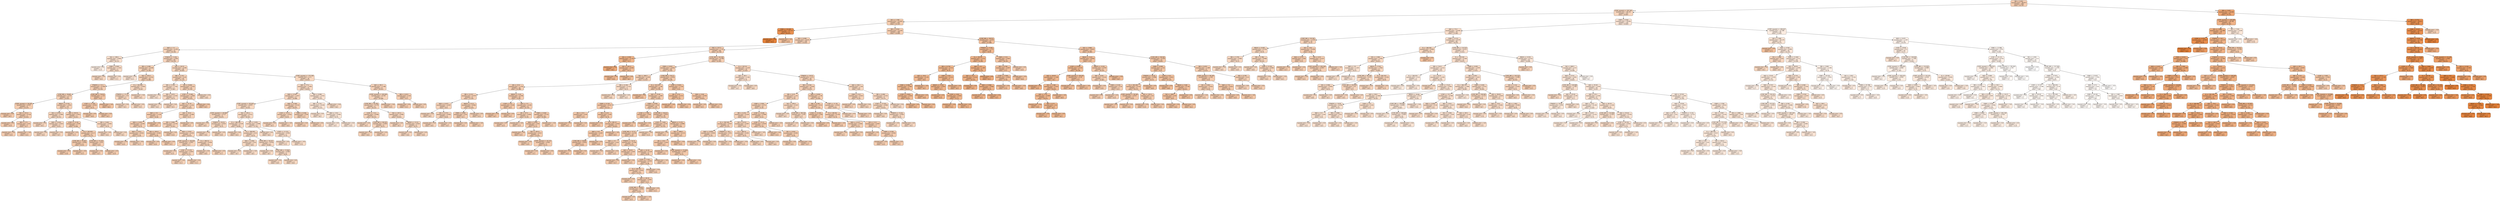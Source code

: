 digraph Tree {
node [shape=box, style="filled, rounded", color="black", fontname="helvetica"] ;
edge [fontname="helvetica"] ;
0 [label="RM <= 6.941\nsquared_error = 86.873\nsamples = 404\nvalue = 22.797", fillcolor="#f5cdb1"] ;
1 [label="LSTAT_squared <= 207.361\nsquared_error = 40.321\nsamples = 337\nvalue = 19.947", fillcolor="#f6d5bd"] ;
0 -> 1 [labeldistance=2.5, labelangle=45, headlabel="True"] ;
2 [label="DIS <= 1.385\nsquared_error = 25.693\nsamples = 203\nvalue = 23.325", fillcolor="#f4ccae"] ;
1 -> 2 ;
3 [label="CRIM <= 10.109\nsquared_error = 91.577\nsamples = 4\nvalue = 44.475", fillcolor="#e89051"] ;
2 -> 3 ;
4 [label="squared_error = 0.0\nsamples = 3\nvalue = 50.0", fillcolor="#e58139"] ;
3 -> 4 ;
5 [label="squared_error = -0.0\nsamples = 1\nvalue = 27.9", fillcolor="#f2bf9a"] ;
3 -> 5 ;
6 [label="RM <= 6.543\nsquared_error = 15.197\nsamples = 199\nvalue = 22.899", fillcolor="#f5cdb0"] ;
2 -> 6 ;
7 [label="RM <= 6.099\nsquared_error = 8.635\nsamples = 156\nvalue = 21.632", fillcolor="#f5d0b6"] ;
6 -> 7 ;
8 [label="RAD <= 1.5\nsquared_error = 6.595\nsamples = 72\nvalue = 20.356", fillcolor="#f6d4bb"] ;
7 -> 8 ;
9 [label="TAX <= 288.5\nsquared_error = 9.842\nsamples = 3\nvalue = 16.133", fillcolor="#f9e0ce"] ;
8 -> 9 ;
10 [label="squared_error = 0.0\nsamples = 1\nvalue = 11.9", fillcolor="#fbece1"] ;
9 -> 10 ;
11 [label="CRIM <= 0.042\nsquared_error = 1.322\nsamples = 2\nvalue = 18.25", fillcolor="#f7dac5"] ;
9 -> 11 ;
12 [label="squared_error = 0.0\nsamples = 1\nvalue = 19.4", fillcolor="#f7d7c0"] ;
11 -> 12 ;
13 [label="squared_error = 0.0\nsamples = 1\nvalue = 17.1", fillcolor="#f8ddca"] ;
11 -> 13 ;
14 [label="PTRATIO <= 17.85\nsquared_error = 5.645\nsamples = 69\nvalue = 20.539", fillcolor="#f6d3bb"] ;
8 -> 14 ;
15 [label="RM <= 5.208\nsquared_error = 6.508\nsamples = 21\nvalue = 21.581", fillcolor="#f5d1b6"] ;
14 -> 15 ;
16 [label="squared_error = 0.0\nsamples = 1\nvalue = 15.3", fillcolor="#f9e2d2"] ;
15 -> 16 ;
17 [label="TAX <= 416.5\nsquared_error = 4.762\nsamples = 20\nvalue = 21.895", fillcolor="#f5d0b5"] ;
15 -> 17 ;
18 [label="PTRATIO <= 17.1\nsquared_error = 4.168\nsamples = 17\nvalue = 22.359", fillcolor="#f5ceb3"] ;
17 -> 18 ;
19 [label="LSTAT_RM <= 58.68\nsquared_error = 3.137\nsamples = 14\nvalue = 21.814", fillcolor="#f5d0b5"] ;
18 -> 19 ;
20 [label="LSTAT_squared <= 56.205\nsquared_error = 0.437\nsamples = 4\nvalue = 23.275", fillcolor="#f4ccaf"] ;
19 -> 20 ;
21 [label="squared_error = 0.0\nsamples = 1\nvalue = 24.3", fillcolor="#f4c9aa"] ;
20 -> 21 ;
22 [label="TAX <= 253.5\nsquared_error = 0.116\nsamples = 3\nvalue = 22.933", fillcolor="#f5cdb0"] ;
20 -> 22 ;
23 [label="squared_error = 0.0\nsamples = 1\nvalue = 23.4", fillcolor="#f4cbae"] ;
22 -> 23 ;
24 [label="RM <= 5.71\nsquared_error = 0.01\nsamples = 2\nvalue = 22.7", fillcolor="#f5cdb1"] ;
22 -> 24 ;
25 [label="squared_error = 0.0\nsamples = 1\nvalue = 22.8", fillcolor="#f5cdb1"] ;
24 -> 25 ;
26 [label="squared_error = -0.0\nsamples = 1\nvalue = 22.6", fillcolor="#f5ceb2"] ;
24 -> 26 ;
27 [label="INDUS <= 6.755\nsquared_error = 3.022\nsamples = 10\nvalue = 21.23", fillcolor="#f6d2b8"] ;
19 -> 27 ;
28 [label="DIS <= 6.474\nsquared_error = 0.082\nsamples = 3\nvalue = 19.733", fillcolor="#f6d6be"] ;
27 -> 28 ;
29 [label="squared_error = 0.0\nsamples = 1\nvalue = 20.1", fillcolor="#f6d5bd"] ;
28 -> 29 ;
30 [label="NOX <= 0.419\nsquared_error = 0.023\nsamples = 2\nvalue = 19.55", fillcolor="#f7d6bf"] ;
28 -> 30 ;
31 [label="squared_error = 0.0\nsamples = 1\nvalue = 19.4", fillcolor="#f7d7c0"] ;
30 -> 31 ;
32 [label="squared_error = 0.0\nsamples = 1\nvalue = 19.7", fillcolor="#f7d6be"] ;
30 -> 32 ;
33 [label="AGE <= 94.55\nsquared_error = 2.911\nsamples = 7\nvalue = 21.871", fillcolor="#f5d0b5"] ;
27 -> 33 ;
34 [label="LSTAT <= 11.02\nsquared_error = 0.49\nsamples = 5\nvalue = 22.88", fillcolor="#f5cdb0"] ;
33 -> 34 ;
35 [label="squared_error = 0.0\nsamples = 1\nvalue = 21.7", fillcolor="#f5d0b6"] ;
34 -> 35 ;
36 [label="B <= 393.955\nsquared_error = 0.177\nsamples = 4\nvalue = 23.175", fillcolor="#f4ccaf"] ;
34 -> 36 ;
37 [label="LSTAT_RM <= 75.447\nsquared_error = 0.062\nsamples = 2\nvalue = 23.55", fillcolor="#f4cbad"] ;
36 -> 37 ;
38 [label="squared_error = 0.0\nsamples = 1\nvalue = 23.8", fillcolor="#f4caac"] ;
37 -> 38 ;
39 [label="squared_error = -0.0\nsamples = 1\nvalue = 23.3", fillcolor="#f4ccae"] ;
37 -> 39 ;
40 [label="LSTAT_RM <= 71.435\nsquared_error = 0.01\nsamples = 2\nvalue = 22.8", fillcolor="#f5cdb1"] ;
36 -> 40 ;
41 [label="squared_error = 0.0\nsamples = 1\nvalue = 22.7", fillcolor="#f5cdb1"] ;
40 -> 41 ;
42 [label="squared_error = 0.0\nsamples = 1\nvalue = 22.9", fillcolor="#f5cdb0"] ;
40 -> 42 ;
43 [label="RM <= 5.642\nsquared_error = 0.063\nsamples = 2\nvalue = 19.35", fillcolor="#f7d7c0"] ;
33 -> 43 ;
44 [label="squared_error = 0.0\nsamples = 1\nvalue = 19.6", fillcolor="#f7d6bf"] ;
43 -> 44 ;
45 [label="squared_error = 0.0\nsamples = 1\nvalue = 19.1", fillcolor="#f7d8c1"] ;
43 -> 45 ;
46 [label="LSTAT_RM <= 74.011\nsquared_error = 1.14\nsamples = 3\nvalue = 24.9", fillcolor="#f4c7a7"] ;
18 -> 46 ;
47 [label="LSTAT <= 11.265\nsquared_error = 0.023\nsamples = 2\nvalue = 24.15", fillcolor="#f4c9ab"] ;
46 -> 47 ;
48 [label="squared_error = 0.0\nsamples = 1\nvalue = 24.0", fillcolor="#f4caab"] ;
47 -> 48 ;
49 [label="squared_error = 0.0\nsamples = 1\nvalue = 24.3", fillcolor="#f4c9aa"] ;
47 -> 49 ;
50 [label="squared_error = -0.0\nsamples = 1\nvalue = 26.4", fillcolor="#f3c3a1"] ;
46 -> 50 ;
51 [label="B <= 393.005\nsquared_error = 0.002\nsamples = 3\nvalue = 19.267", fillcolor="#f7d7c0"] ;
17 -> 51 ;
52 [label="PTRATIO <= 17.35\nsquared_error = 0.0\nsamples = 2\nvalue = 19.3", fillcolor="#f7d7c0"] ;
51 -> 52 ;
53 [label="squared_error = 0.0\nsamples = 1\nvalue = 19.3", fillcolor="#f7d7c0"] ;
52 -> 53 ;
54 [label="squared_error = 0.0\nsamples = 1\nvalue = 19.3", fillcolor="#f7d7c0"] ;
52 -> 54 ;
55 [label="squared_error = -0.0\nsamples = 1\nvalue = 19.2", fillcolor="#f7d7c1"] ;
51 -> 55 ;
56 [label="AGE <= 44.55\nsquared_error = 4.585\nsamples = 48\nvalue = 20.083", fillcolor="#f6d5bd"] ;
14 -> 56 ;
57 [label="RM <= 5.722\nsquared_error = 4.28\nsamples = 18\nvalue = 21.133", fillcolor="#f6d2b8"] ;
56 -> 57 ;
58 [label="RM <= 5.318\nsquared_error = 1.762\nsamples = 3\nvalue = 17.867", fillcolor="#f8dbc6"] ;
57 -> 58 ;
59 [label="squared_error = 0.0\nsamples = 1\nvalue = 16.1", fillcolor="#f9e0ce"] ;
58 -> 59 ;
60 [label="RM <= 5.673\nsquared_error = 0.302\nsamples = 2\nvalue = 18.75", fillcolor="#f7d8c2"] ;
58 -> 60 ;
61 [label="squared_error = 0.0\nsamples = 1\nvalue = 18.2", fillcolor="#f7dac5"] ;
60 -> 61 ;
62 [label="squared_error = 0.0\nsamples = 1\nvalue = 19.3", fillcolor="#f7d7c0"] ;
60 -> 62 ;
63 [label="DIS <= 8.604\nsquared_error = 2.222\nsamples = 15\nvalue = 21.787", fillcolor="#f5d0b5"] ;
57 -> 63 ;
64 [label="LSTAT <= 13.465\nsquared_error = 1.604\nsamples = 14\nvalue = 22.014", fillcolor="#f5cfb4"] ;
63 -> 64 ;
65 [label="AGE <= 32.35\nsquared_error = 1.216\nsamples = 13\nvalue = 21.823", fillcolor="#f5d0b5"] ;
64 -> 65 ;
66 [label="RAD <= 4.5\nsquared_error = 1.118\nsamples = 5\nvalue = 22.82", fillcolor="#f5cdb1"] ;
65 -> 66 ;
67 [label="NOX <= 0.451\nsquared_error = 0.293\nsamples = 4\nvalue = 22.35", fillcolor="#f5ceb3"] ;
66 -> 67 ;
68 [label="NOX <= 0.411\nsquared_error = 0.022\nsamples = 2\nvalue = 21.85", fillcolor="#f5d0b5"] ;
67 -> 68 ;
69 [label="squared_error = 0.0\nsamples = 1\nvalue = 22.0", fillcolor="#f5cfb4"] ;
68 -> 69 ;
70 [label="squared_error = -0.0\nsamples = 1\nvalue = 21.7", fillcolor="#f5d0b6"] ;
68 -> 70 ;
71 [label="TAX <= 292.0\nsquared_error = 0.063\nsamples = 2\nvalue = 22.85", fillcolor="#f5cdb0"] ;
67 -> 71 ;
72 [label="squared_error = 0.0\nsamples = 1\nvalue = 22.6", fillcolor="#f5ceb2"] ;
71 -> 72 ;
73 [label="squared_error = 0.0\nsamples = 1\nvalue = 23.1", fillcolor="#f5ccaf"] ;
71 -> 73 ;
74 [label="squared_error = 0.0\nsamples = 1\nvalue = 24.7", fillcolor="#f4c8a8"] ;
66 -> 74 ;
75 [label="AGE <= 42.9\nsquared_error = 0.268\nsamples = 8\nvalue = 21.2", fillcolor="#f6d2b8"] ;
65 -> 75 ;
76 [label="RM <= 5.806\nsquared_error = 0.142\nsamples = 7\nvalue = 21.057", fillcolor="#f6d2b8"] ;
75 -> 76 ;
77 [label="squared_error = 0.0\nsamples = 1\nvalue = 21.8", fillcolor="#f5d0b5"] ;
76 -> 77 ;
78 [label="NOX <= 0.507\nsquared_error = 0.059\nsamples = 6\nvalue = 20.933", fillcolor="#f6d2b9"] ;
76 -> 78 ;
79 [label="LSTAT_squared <= 84.058\nsquared_error = 0.007\nsamples = 3\nvalue = 21.1", fillcolor="#f6d2b8"] ;
78 -> 79 ;
80 [label="squared_error = 0.0\nsamples = 1\nvalue = 21.0", fillcolor="#f6d2b9"] ;
79 -> 80 ;
81 [label="LSTAT <= 11.275\nsquared_error = 0.003\nsamples = 2\nvalue = 21.15", fillcolor="#f6d2b8"] ;
79 -> 81 ;
82 [label="squared_error = 0.0\nsamples = 1\nvalue = 21.2", fillcolor="#f6d2b8"] ;
81 -> 82 ;
83 [label="squared_error = 0.0\nsamples = 1\nvalue = 21.1", fillcolor="#f6d2b8"] ;
81 -> 83 ;
84 [label="B <= 396.52\nsquared_error = 0.056\nsamples = 3\nvalue = 20.767", fillcolor="#f6d3ba"] ;
78 -> 84 ;
85 [label="squared_error = 0.0\nsamples = 2\nvalue = 20.6", fillcolor="#f6d3ba"] ;
84 -> 85 ;
86 [label="squared_error = 0.0\nsamples = 1\nvalue = 21.1", fillcolor="#f6d2b8"] ;
84 -> 86 ;
87 [label="squared_error = 0.0\nsamples = 1\nvalue = 22.2", fillcolor="#f5cfb3"] ;
75 -> 87 ;
88 [label="squared_error = 0.0\nsamples = 1\nvalue = 24.5", fillcolor="#f4c8a9"] ;
64 -> 88 ;
89 [label="squared_error = 0.0\nsamples = 1\nvalue = 18.6", fillcolor="#f7d9c3"] ;
63 -> 89 ;
90 [label="LSTAT_squared <= 175.306\nsquared_error = 3.71\nsamples = 30\nvalue = 19.453", fillcolor="#f7d7bf"] ;
56 -> 90 ;
91 [label="AGE <= 77.2\nsquared_error = 3.445\nsamples = 21\nvalue = 18.819", fillcolor="#f7d8c2"] ;
90 -> 91 ;
92 [label="NOX <= 0.541\nsquared_error = 1.427\nsamples = 17\nvalue = 19.488", fillcolor="#f7d6bf"] ;
91 -> 92 ;
93 [label="LSTAT_squared <= 85.656\nsquared_error = 0.874\nsamples = 13\nvalue = 19.031", fillcolor="#f7d8c1"] ;
92 -> 93 ;
94 [label="LSTAT_squared <= 69.984\nsquared_error = 0.117\nsamples = 4\nvalue = 20.075", fillcolor="#f6d5bd"] ;
93 -> 94 ;
95 [label="squared_error = 0.0\nsamples = 2\nvalue = 20.4", fillcolor="#f6d4bb"] ;
94 -> 95 ;
96 [label="PTRATIO <= 20.35\nsquared_error = 0.023\nsamples = 2\nvalue = 19.75", fillcolor="#f6d6be"] ;
94 -> 96 ;
97 [label="squared_error = 0.0\nsamples = 1\nvalue = 19.6", fillcolor="#f7d6bf"] ;
96 -> 97 ;
98 [label="squared_error = 0.0\nsamples = 1\nvalue = 19.9", fillcolor="#f6d5bd"] ;
96 -> 98 ;
99 [label="TAX <= 295.5\nsquared_error = 0.511\nsamples = 9\nvalue = 18.567", fillcolor="#f7d9c3"] ;
93 -> 99 ;
100 [label="B <= 386.185\nsquared_error = 0.239\nsamples = 6\nvalue = 18.967", fillcolor="#f7d8c2"] ;
99 -> 100 ;
101 [label="squared_error = 0.0\nsamples = 1\nvalue = 20.0", fillcolor="#f6d5bd"] ;
100 -> 101 ;
102 [label="B <= 396.005\nsquared_error = 0.03\nsamples = 5\nvalue = 18.76", fillcolor="#f7d8c2"] ;
100 -> 102 ;
103 [label="NOX <= 0.484\nsquared_error = 0.01\nsamples = 2\nvalue = 18.6", fillcolor="#f7d9c3"] ;
102 -> 103 ;
104 [label="squared_error = 0.0\nsamples = 1\nvalue = 18.7", fillcolor="#f7d9c3"] ;
103 -> 104 ;
105 [label="squared_error = -0.0\nsamples = 1\nvalue = 18.5", fillcolor="#f7d9c4"] ;
103 -> 105 ;
106 [label="LSTAT_RM <= 56.437\nsquared_error = 0.016\nsamples = 3\nvalue = 18.867", fillcolor="#f7d8c2"] ;
102 -> 106 ;
107 [label="squared_error = 0.0\nsamples = 1\nvalue = 18.7", fillcolor="#f7d9c3"] ;
106 -> 107 ;
108 [label="LSTAT_RM <= 57.863\nsquared_error = 0.002\nsamples = 2\nvalue = 18.95", fillcolor="#f7d8c2"] ;
106 -> 108 ;
109 [label="squared_error = 0.0\nsamples = 1\nvalue = 18.9", fillcolor="#f7d8c2"] ;
108 -> 109 ;
110 [label="squared_error = 0.0\nsamples = 1\nvalue = 19.0", fillcolor="#f7d8c1"] ;
108 -> 110 ;
111 [label="DIS <= 5.876\nsquared_error = 0.096\nsamples = 3\nvalue = 17.767", fillcolor="#f8dbc7"] ;
99 -> 111 ;
112 [label="squared_error = 0.0\nsamples = 1\nvalue = 18.2", fillcolor="#f7dac5"] ;
111 -> 112 ;
113 [label="LSTAT <= 11.515\nsquared_error = 0.002\nsamples = 2\nvalue = 17.55", fillcolor="#f8dcc8"] ;
111 -> 113 ;
114 [label="squared_error = 0.0\nsamples = 1\nvalue = 17.5", fillcolor="#f8dcc8"] ;
113 -> 114 ;
115 [label="squared_error = -0.0\nsamples = 1\nvalue = 17.6", fillcolor="#f8dcc8"] ;
113 -> 115 ;
116 [label="NOX <= 0.584\nsquared_error = 0.332\nsamples = 4\nvalue = 20.975", fillcolor="#f6d2b9"] ;
92 -> 116 ;
117 [label="LSTAT <= 10.71\nsquared_error = 0.022\nsamples = 2\nvalue = 20.45", fillcolor="#f6d4bb"] ;
116 -> 117 ;
118 [label="squared_error = 0.0\nsamples = 1\nvalue = 20.3", fillcolor="#f6d4bc"] ;
117 -> 118 ;
119 [label="squared_error = -0.0\nsamples = 1\nvalue = 20.6", fillcolor="#f6d3ba"] ;
117 -> 119 ;
120 [label="CRIM <= 0.206\nsquared_error = 0.09\nsamples = 2\nvalue = 21.5", fillcolor="#f5d1b6"] ;
116 -> 120 ;
121 [label="squared_error = 0.0\nsamples = 1\nvalue = 21.8", fillcolor="#f5d0b5"] ;
120 -> 121 ;
122 [label="squared_error = 0.0\nsamples = 1\nvalue = 21.2", fillcolor="#f6d2b8"] ;
120 -> 122 ;
123 [label="RM <= 6.084\nsquared_error = 2.032\nsamples = 4\nvalue = 15.975", fillcolor="#f9e0cf"] ;
91 -> 123 ;
124 [label="RM <= 5.731\nsquared_error = 0.509\nsamples = 3\nvalue = 15.233", fillcolor="#f9e2d2"] ;
123 -> 124 ;
125 [label="squared_error = 0.0\nsamples = 1\nvalue = 16.2", fillcolor="#f9e0ce"] ;
124 -> 125 ;
126 [label="RAD <= 14.0\nsquared_error = 0.062\nsamples = 2\nvalue = 14.75", fillcolor="#f9e4d4"] ;
124 -> 126 ;
127 [label="squared_error = 0.0\nsamples = 1\nvalue = 14.5", fillcolor="#fae4d5"] ;
126 -> 127 ;
128 [label="squared_error = 0.0\nsamples = 1\nvalue = 15.0", fillcolor="#f9e3d3"] ;
126 -> 128 ;
129 [label="squared_error = -0.0\nsamples = 1\nvalue = 18.2", fillcolor="#f7dac5"] ;
123 -> 129 ;
130 [label="AGE <= 90.3\nsquared_error = 1.198\nsamples = 9\nvalue = 20.933", fillcolor="#f6d2b9"] ;
90 -> 130 ;
131 [label="LSTAT_squared <= 205.065\nsquared_error = 0.536\nsamples = 7\nvalue = 20.486", fillcolor="#f6d4bb"] ;
130 -> 131 ;
132 [label="LSTAT_RM <= 81.091\nsquared_error = 0.179\nsamples = 6\nvalue = 20.233", fillcolor="#f6d4bc"] ;
131 -> 132 ;
133 [label="LSTAT <= 13.5\nsquared_error = 0.096\nsamples = 3\nvalue = 20.533", fillcolor="#f6d4bb"] ;
132 -> 133 ;
134 [label="squared_error = 0.0\nsamples = 1\nvalue = 20.1", fillcolor="#f6d5bd"] ;
133 -> 134 ;
135 [label="LSTAT_RM <= 80.222\nsquared_error = 0.002\nsamples = 2\nvalue = 20.75", fillcolor="#f6d3ba"] ;
133 -> 135 ;
136 [label="squared_error = 0.0\nsamples = 1\nvalue = 20.8", fillcolor="#f6d3b9"] ;
135 -> 136 ;
137 [label="squared_error = 0.0\nsamples = 1\nvalue = 20.7", fillcolor="#f6d3ba"] ;
135 -> 137 ;
138 [label="TAX <= 247.5\nsquared_error = 0.082\nsamples = 3\nvalue = 19.933", fillcolor="#f6d5bd"] ;
132 -> 138 ;
139 [label="squared_error = 0.0\nsamples = 1\nvalue = 20.3", fillcolor="#f6d4bc"] ;
138 -> 139 ;
140 [label="INDUS <= 13.12\nsquared_error = 0.022\nsamples = 2\nvalue = 19.75", fillcolor="#f6d6be"] ;
138 -> 140 ;
141 [label="squared_error = 0.0\nsamples = 1\nvalue = 19.6", fillcolor="#f7d6bf"] ;
140 -> 141 ;
142 [label="squared_error = 0.0\nsamples = 1\nvalue = 19.9", fillcolor="#f6d5bd"] ;
140 -> 142 ;
143 [label="squared_error = -0.0\nsamples = 1\nvalue = 22.0", fillcolor="#f5cfb4"] ;
131 -> 143 ;
144 [label="RM <= 4.413\nsquared_error = 0.36\nsamples = 2\nvalue = 22.5", fillcolor="#f5ceb2"] ;
130 -> 144 ;
145 [label="squared_error = 0.0\nsamples = 1\nvalue = 23.1", fillcolor="#f5ccaf"] ;
144 -> 145 ;
146 [label="squared_error = 0.0\nsamples = 1\nvalue = 21.9", fillcolor="#f5d0b5"] ;
144 -> 146 ;
147 [label="TAX <= 222.5\nsquared_error = 7.79\nsamples = 84\nvalue = 22.726", fillcolor="#f5cdb1"] ;
7 -> 147 ;
148 [label="DIS <= 2.939\nsquared_error = 11.18\nsamples = 3\nvalue = 31.5", fillcolor="#f0b58a"] ;
147 -> 148 ;
149 [label="squared_error = 0.0\nsamples = 1\nvalue = 36.2", fillcolor="#eda876"] ;
148 -> 149 ;
150 [label="TAX <= 207.5\nsquared_error = 0.202\nsamples = 2\nvalue = 29.15", fillcolor="#f1bb95"] ;
148 -> 150 ;
151 [label="squared_error = 0.0\nsamples = 1\nvalue = 29.6", fillcolor="#f1ba93"] ;
150 -> 151 ;
152 [label="squared_error = 0.0\nsamples = 1\nvalue = 28.7", fillcolor="#f1bd97"] ;
150 -> 152 ;
153 [label="LSTAT_RM <= 62.218\nsquared_error = 4.708\nsamples = 81\nvalue = 22.401", fillcolor="#f5ceb2"] ;
147 -> 153 ;
154 [label="CRIM <= 0.052\nsquared_error = 3.626\nsamples = 49\nvalue = 23.302", fillcolor="#f4ccae"] ;
153 -> 154 ;
155 [label="TAX <= 386.5\nsquared_error = 3.299\nsamples = 18\nvalue = 21.917", fillcolor="#f5d0b5"] ;
154 -> 155 ;
156 [label="ZN <= 23.0\nsquared_error = 1.376\nsamples = 16\nvalue = 22.388", fillcolor="#f5ceb2"] ;
155 -> 156 ;
157 [label="RM <= 6.313\nsquared_error = 0.479\nsamples = 6\nvalue = 21.267", fillcolor="#f6d1b7"] ;
156 -> 157 ;
158 [label="NOX <= 0.477\nsquared_error = 0.007\nsamples = 3\nvalue = 20.6", fillcolor="#f6d3ba"] ;
157 -> 158 ;
159 [label="squared_error = 0.0\nsamples = 1\nvalue = 20.5", fillcolor="#f6d4bb"] ;
158 -> 159 ;
160 [label="DIS <= 4.373\nsquared_error = 0.002\nsamples = 2\nvalue = 20.65", fillcolor="#f6d3ba"] ;
158 -> 160 ;
161 [label="squared_error = 0.0\nsamples = 1\nvalue = 20.6", fillcolor="#f6d3ba"] ;
160 -> 161 ;
162 [label="squared_error = 0.0\nsamples = 1\nvalue = 20.7", fillcolor="#f6d3ba"] ;
160 -> 162 ;
163 [label="INDUS <= 6.13\nsquared_error = 0.062\nsamples = 3\nvalue = 21.933", fillcolor="#f5d0b4"] ;
157 -> 163 ;
164 [label="CRIM <= 0.045\nsquared_error = 0.01\nsamples = 2\nvalue = 22.1", fillcolor="#f5cfb4"] ;
163 -> 164 ;
165 [label="squared_error = 0.0\nsamples = 1\nvalue = 22.0", fillcolor="#f5cfb4"] ;
164 -> 165 ;
166 [label="squared_error = -0.0\nsamples = 1\nvalue = 22.2", fillcolor="#f5cfb3"] ;
164 -> 166 ;
167 [label="squared_error = 0.0\nsamples = 1\nvalue = 21.6", fillcolor="#f5d1b6"] ;
163 -> 167 ;
168 [label="INDUS <= 2.14\nsquared_error = 0.708\nsamples = 10\nvalue = 23.06", fillcolor="#f5ccb0"] ;
156 -> 168 ;
169 [label="LSTAT <= 6.6\nsquared_error = 0.09\nsamples = 2\nvalue = 24.4", fillcolor="#f4c9aa"] ;
168 -> 169 ;
170 [label="squared_error = 0.0\nsamples = 1\nvalue = 24.7", fillcolor="#f4c8a8"] ;
169 -> 170 ;
171 [label="squared_error = 0.0\nsamples = 1\nvalue = 24.1", fillcolor="#f4caab"] ;
169 -> 171 ;
172 [label="RAD <= 2.5\nsquared_error = 0.302\nsamples = 8\nvalue = 22.725", fillcolor="#f5cdb1"] ;
168 -> 172 ;
173 [label="ZN <= 67.5\nsquared_error = 0.002\nsamples = 2\nvalue = 21.95", fillcolor="#f5d0b4"] ;
172 -> 173 ;
174 [label="squared_error = 0.0\nsamples = 1\nvalue = 22.0", fillcolor="#f5cfb4"] ;
173 -> 174 ;
175 [label="squared_error = -0.0\nsamples = 1\nvalue = 21.9", fillcolor="#f5d0b5"] ;
173 -> 175 ;
176 [label="CRIM <= 0.044\nsquared_error = 0.135\nsamples = 6\nvalue = 22.983", fillcolor="#f5cdb0"] ;
172 -> 176 ;
177 [label="NOX <= 0.402\nsquared_error = 0.05\nsamples = 5\nvalue = 23.12", fillcolor="#f5ccaf"] ;
176 -> 177 ;
178 [label="squared_error = 0.0\nsamples = 1\nvalue = 23.5", fillcolor="#f4cbae"] ;
177 -> 178 ;
179 [label="TAX <= 287.0\nsquared_error = 0.017\nsamples = 4\nvalue = 23.025", fillcolor="#f5cdb0"] ;
177 -> 179 ;
180 [label="squared_error = 0.0\nsamples = 2\nvalue = 22.9", fillcolor="#f5cdb0"] ;
179 -> 180 ;
181 [label="LSTAT_squared <= 45.715\nsquared_error = 0.003\nsamples = 2\nvalue = 23.15", fillcolor="#f5ccaf"] ;
179 -> 181 ;
182 [label="squared_error = 0.0\nsamples = 1\nvalue = 23.1", fillcolor="#f5ccaf"] ;
181 -> 182 ;
183 [label="squared_error = 0.0\nsamples = 1\nvalue = 23.2", fillcolor="#f4ccaf"] ;
181 -> 183 ;
184 [label="squared_error = -0.0\nsamples = 1\nvalue = 22.3", fillcolor="#f5cfb3"] ;
176 -> 184 ;
185 [label="RM <= 6.342\nsquared_error = 2.723\nsamples = 2\nvalue = 18.15", fillcolor="#f7dac5"] ;
155 -> 185 ;
186 [label="squared_error = 0.0\nsamples = 1\nvalue = 19.8", fillcolor="#f6d6be"] ;
185 -> 186 ;
187 [label="squared_error = 0.0\nsamples = 1\nvalue = 16.5", fillcolor="#f8dfcc"] ;
185 -> 187 ;
188 [label="LSTAT_RM <= 56.13\nsquared_error = 2.054\nsamples = 31\nvalue = 24.106", fillcolor="#f4caab"] ;
154 -> 188 ;
189 [label="B <= 351.615\nsquared_error = 1.46\nsamples = 26\nvalue = 23.781", fillcolor="#f4caac"] ;
188 -> 189 ;
190 [label="squared_error = 0.0\nsamples = 1\nvalue = 27.0", fillcolor="#f2c19e"] ;
189 -> 190 ;
191 [label="AGE <= 15.95\nsquared_error = 1.087\nsamples = 25\nvalue = 23.652", fillcolor="#f4cbad"] ;
189 -> 191 ;
192 [label="CRIM <= 0.134\nsquared_error = 0.227\nsamples = 7\nvalue = 24.514", fillcolor="#f4c8a9"] ;
191 -> 192 ;
193 [label="ZN <= 15.0\nsquared_error = 0.04\nsamples = 2\nvalue = 23.9", fillcolor="#f4caac"] ;
192 -> 193 ;
194 [label="squared_error = 0.0\nsamples = 1\nvalue = 24.1", fillcolor="#f4caab"] ;
193 -> 194 ;
195 [label="squared_error = 0.0\nsamples = 1\nvalue = 23.7", fillcolor="#f4cbad"] ;
193 -> 195 ;
196 [label="RM <= 6.19\nsquared_error = 0.09\nsamples = 5\nvalue = 24.76", fillcolor="#f4c8a8"] ;
192 -> 196 ;
197 [label="squared_error = 0.0\nsamples = 1\nvalue = 25.3", fillcolor="#f3c6a6"] ;
196 -> 197 ;
198 [label="B <= 395.37\nsquared_error = 0.022\nsamples = 4\nvalue = 24.625", fillcolor="#f4c8a9"] ;
196 -> 198 ;
199 [label="RAD <= 6.0\nsquared_error = 0.007\nsamples = 3\nvalue = 24.7", fillcolor="#f4c8a8"] ;
198 -> 199 ;
200 [label="LSTAT_RM <= 39.44\nsquared_error = 0.003\nsamples = 2\nvalue = 24.65", fillcolor="#f4c8a9"] ;
199 -> 200 ;
201 [label="squared_error = 0.0\nsamples = 1\nvalue = 24.6", fillcolor="#f4c8a9"] ;
200 -> 201 ;
202 [label="squared_error = 0.0\nsamples = 1\nvalue = 24.7", fillcolor="#f4c8a8"] ;
200 -> 202 ;
203 [label="squared_error = 0.0\nsamples = 1\nvalue = 24.8", fillcolor="#f4c8a8"] ;
199 -> 203 ;
204 [label="squared_error = -0.0\nsamples = 1\nvalue = 24.4", fillcolor="#f4c9aa"] ;
198 -> 204 ;
205 [label="CRIM <= 0.058\nsquared_error = 1.02\nsamples = 18\nvalue = 23.317", fillcolor="#f4ccae"] ;
191 -> 205 ;
206 [label="LSTAT <= 5.785\nsquared_error = 0.04\nsamples = 2\nvalue = 24.8", fillcolor="#f4c8a8"] ;
205 -> 206 ;
207 [label="squared_error = 0.0\nsamples = 1\nvalue = 25.0", fillcolor="#f3c7a7"] ;
206 -> 207 ;
208 [label="squared_error = 0.0\nsamples = 1\nvalue = 24.6", fillcolor="#f4c8a9"] ;
206 -> 208 ;
209 [label="LSTAT_RM <= 49.671\nsquared_error = 0.833\nsamples = 16\nvalue = 23.131", fillcolor="#f5ccaf"] ;
205 -> 209 ;
210 [label="LSTAT <= 7.645\nsquared_error = 0.35\nsamples = 11\nvalue = 22.755", fillcolor="#f5cdb1"] ;
209 -> 210 ;
211 [label="LSTAT_RM <= 37.71\nsquared_error = 0.238\nsamples = 10\nvalue = 22.87", fillcolor="#f5cdb0"] ;
210 -> 211 ;
212 [label="RAD <= 4.5\nsquared_error = 0.04\nsamples = 2\nvalue = 22.3", fillcolor="#f5cfb3"] ;
211 -> 212 ;
213 [label="squared_error = 0.0\nsamples = 1\nvalue = 22.1", fillcolor="#f5cfb4"] ;
212 -> 213 ;
214 [label="squared_error = 0.0\nsamples = 1\nvalue = 22.5", fillcolor="#f5ceb2"] ;
212 -> 214 ;
215 [label="PTRATIO <= 16.75\nsquared_error = 0.186\nsamples = 8\nvalue = 23.013", fillcolor="#f5cdb0"] ;
211 -> 215 ;
216 [label="AGE <= 59.25\nsquared_error = 0.04\nsamples = 2\nvalue = 23.5", fillcolor="#f4cbae"] ;
215 -> 216 ;
217 [label="squared_error = 0.0\nsamples = 1\nvalue = 23.7", fillcolor="#f4cbad"] ;
216 -> 217 ;
218 [label="squared_error = 0.0\nsamples = 1\nvalue = 23.3", fillcolor="#f4ccae"] ;
216 -> 218 ;
219 [label="AGE <= 61.05\nsquared_error = 0.129\nsamples = 6\nvalue = 22.85", fillcolor="#f5cdb0"] ;
215 -> 219 ;
220 [label="LSTAT <= 7.105\nsquared_error = 0.054\nsamples = 5\nvalue = 22.98", fillcolor="#f5cdb0"] ;
219 -> 220 ;
221 [label="B <= 393.79\nsquared_error = 0.022\nsamples = 4\nvalue = 23.075", fillcolor="#f5ccaf"] ;
220 -> 221 ;
222 [label="squared_error = 0.0\nsamples = 1\nvalue = 23.3", fillcolor="#f4ccae"] ;
221 -> 222 ;
223 [label="AGE <= 49.35\nsquared_error = 0.007\nsamples = 3\nvalue = 23.0", fillcolor="#f5cdb0"] ;
221 -> 223 ;
224 [label="LSTAT_RM <= 38.815\nsquared_error = 0.002\nsamples = 2\nvalue = 22.95", fillcolor="#f5cdb0"] ;
223 -> 224 ;
225 [label="squared_error = 0.0\nsamples = 1\nvalue = 22.9", fillcolor="#f5cdb0"] ;
224 -> 225 ;
226 [label="squared_error = -0.0\nsamples = 1\nvalue = 23.0", fillcolor="#f5cdb0"] ;
224 -> 226 ;
227 [label="squared_error = 0.0\nsamples = 1\nvalue = 23.1", fillcolor="#f5ccaf"] ;
223 -> 227 ;
228 [label="squared_error = -0.0\nsamples = 1\nvalue = 22.6", fillcolor="#f5ceb2"] ;
220 -> 228 ;
229 [label="squared_error = -0.0\nsamples = 1\nvalue = 22.2", fillcolor="#f5cfb3"] ;
219 -> 229 ;
230 [label="squared_error = -0.0\nsamples = 1\nvalue = 21.6", fillcolor="#f5d1b6"] ;
210 -> 230 ;
231 [label="INDUS <= 5.175\nsquared_error = 0.898\nsamples = 5\nvalue = 23.96", fillcolor="#f4caac"] ;
209 -> 231 ;
232 [label="squared_error = 0.0\nsamples = 1\nvalue = 22.2", fillcolor="#f5cfb3"] ;
231 -> 232 ;
233 [label="TAX <= 498.0\nsquared_error = 0.155\nsamples = 4\nvalue = 24.4", fillcolor="#f4c9aa"] ;
231 -> 233 ;
234 [label="ZN <= 10.0\nsquared_error = 0.047\nsamples = 3\nvalue = 24.2", fillcolor="#f4c9ab"] ;
233 -> 234 ;
235 [label="squared_error = 0.0\nsamples = 1\nvalue = 23.9", fillcolor="#f4caac"] ;
234 -> 235 ;
236 [label="LSTAT_squared <= 71.829\nsquared_error = 0.003\nsamples = 2\nvalue = 24.35", fillcolor="#f4c9aa"] ;
234 -> 236 ;
237 [label="squared_error = 0.0\nsamples = 1\nvalue = 24.4", fillcolor="#f4c9aa"] ;
236 -> 237 ;
238 [label="squared_error = -0.0\nsamples = 1\nvalue = 24.3", fillcolor="#f4c9aa"] ;
236 -> 238 ;
239 [label="squared_error = -0.0\nsamples = 1\nvalue = 25.0", fillcolor="#f3c7a7"] ;
233 -> 239 ;
240 [label="LSTAT <= 9.425\nsquared_error = 1.724\nsamples = 5\nvalue = 25.8", fillcolor="#f3c5a3"] ;
188 -> 240 ;
241 [label="ZN <= 17.0\nsquared_error = 0.723\nsamples = 2\nvalue = 27.25", fillcolor="#f2c19d"] ;
240 -> 241 ;
242 [label="squared_error = 0.0\nsamples = 1\nvalue = 28.1", fillcolor="#f2be99"] ;
241 -> 242 ;
243 [label="squared_error = 0.0\nsamples = 1\nvalue = 26.4", fillcolor="#f3c3a1"] ;
241 -> 243 ;
244 [label="NOX <= 0.46\nsquared_error = 0.056\nsamples = 3\nvalue = 24.833", fillcolor="#f4c7a8"] ;
240 -> 244 ;
245 [label="squared_error = 0.0\nsamples = 1\nvalue = 24.5", fillcolor="#f4c8a9"] ;
244 -> 245 ;
246 [label="squared_error = 0.0\nsamples = 2\nvalue = 25.0", fillcolor="#f3c7a7"] ;
244 -> 246 ;
247 [label="B <= 197.52\nsquared_error = 3.219\nsamples = 32\nvalue = 21.022", fillcolor="#f6d2b9"] ;
153 -> 247 ;
248 [label="AGE <= 80.1\nsquared_error = 1.562\nsamples = 2\nvalue = 17.35", fillcolor="#f8dcc9"] ;
247 -> 248 ;
249 [label="squared_error = 0.0\nsamples = 1\nvalue = 16.1", fillcolor="#f9e0ce"] ;
248 -> 249 ;
250 [label="squared_error = 0.0\nsamples = 1\nvalue = 18.6", fillcolor="#f7d9c3"] ;
248 -> 250 ;
251 [label="PTRATIO <= 20.55\nsquared_error = 2.37\nsamples = 30\nvalue = 21.267", fillcolor="#f6d1b7"] ;
247 -> 251 ;
252 [label="RM <= 6.318\nsquared_error = 2.018\nsamples = 24\nvalue = 21.633", fillcolor="#f5d0b6"] ;
251 -> 252 ;
253 [label="RM <= 6.25\nsquared_error = 1.41\nsamples = 15\nvalue = 21.02", fillcolor="#f6d2b9"] ;
252 -> 253 ;
254 [label="CRIM <= 2.959\nsquared_error = 0.751\nsamples = 12\nvalue = 21.45", fillcolor="#f5d1b7"] ;
253 -> 254 ;
255 [label="RM <= 6.201\nsquared_error = 0.229\nsamples = 7\nvalue = 20.9", fillcolor="#f6d2b9"] ;
254 -> 255 ;
256 [label="B <= 392.565\nsquared_error = 0.037\nsamples = 4\nvalue = 21.275", fillcolor="#f6d1b7"] ;
255 -> 256 ;
257 [label="NOX <= 0.658\nsquared_error = 0.002\nsamples = 2\nvalue = 21.45", fillcolor="#f5d1b7"] ;
256 -> 257 ;
258 [label="squared_error = 0.0\nsamples = 1\nvalue = 21.4", fillcolor="#f6d1b7"] ;
257 -> 258 ;
259 [label="squared_error = 0.0\nsamples = 1\nvalue = 21.5", fillcolor="#f5d1b6"] ;
257 -> 259 ;
260 [label="PTRATIO <= 18.1\nsquared_error = 0.01\nsamples = 2\nvalue = 21.1", fillcolor="#f6d2b8"] ;
256 -> 260 ;
261 [label="squared_error = 0.0\nsamples = 1\nvalue = 21.2", fillcolor="#f6d2b8"] ;
260 -> 261 ;
262 [label="squared_error = -0.0\nsamples = 1\nvalue = 21.0", fillcolor="#f6d2b9"] ;
260 -> 262 ;
263 [label="DIS <= 8.572\nsquared_error = 0.047\nsamples = 3\nvalue = 20.4", fillcolor="#f6d4bb"] ;
255 -> 263 ;
264 [label="B <= 386.52\nsquared_error = 0.003\nsamples = 2\nvalue = 20.55", fillcolor="#f6d3bb"] ;
263 -> 264 ;
265 [label="squared_error = 0.0\nsamples = 1\nvalue = 20.5", fillcolor="#f6d4bb"] ;
264 -> 265 ;
266 [label="squared_error = 0.0\nsamples = 1\nvalue = 20.6", fillcolor="#f6d3ba"] ;
264 -> 266 ;
267 [label="squared_error = -0.0\nsamples = 1\nvalue = 20.1", fillcolor="#f6d5bd"] ;
263 -> 267 ;
268 [label="LSTAT <= 12.89\nsquared_error = 0.466\nsamples = 5\nvalue = 22.22", fillcolor="#f5cfb3"] ;
254 -> 268 ;
269 [label="LSTAT <= 11.11\nsquared_error = 0.029\nsamples = 3\nvalue = 22.767", fillcolor="#f5cdb1"] ;
268 -> 269 ;
270 [label="squared_error = 0.0\nsamples = 1\nvalue = 23.0", fillcolor="#f5cdb0"] ;
269 -> 270 ;
271 [label="DIS <= 2.616\nsquared_error = 0.003\nsamples = 2\nvalue = 22.65", fillcolor="#f5ceb1"] ;
269 -> 271 ;
272 [label="squared_error = 0.0\nsamples = 1\nvalue = 22.6", fillcolor="#f5ceb2"] ;
271 -> 272 ;
273 [label="squared_error = 0.0\nsamples = 1\nvalue = 22.7", fillcolor="#f5cdb1"] ;
271 -> 273 ;
274 [label="squared_error = -0.0\nsamples = 2\nvalue = 21.4", fillcolor="#f6d1b7"] ;
268 -> 274 ;
275 [label="TAX <= 549.0\nsquared_error = 0.347\nsamples = 3\nvalue = 19.3", fillcolor="#f7d7c0"] ;
253 -> 275 ;
276 [label="squared_error = 0.0\nsamples = 1\nvalue = 18.5", fillcolor="#f7d9c4"] ;
275 -> 276 ;
277 [label="LSTAT_RM <= 88.538\nsquared_error = 0.04\nsamples = 2\nvalue = 19.7", fillcolor="#f7d6be"] ;
275 -> 277 ;
278 [label="squared_error = 0.0\nsamples = 1\nvalue = 19.5", fillcolor="#f7d6bf"] ;
277 -> 278 ;
279 [label="squared_error = 0.0\nsamples = 1\nvalue = 19.9", fillcolor="#f6d5bd"] ;
277 -> 279 ;
280 [label="NOX <= 0.659\nsquared_error = 1.36\nsamples = 9\nvalue = 22.656", fillcolor="#f5ceb1"] ;
252 -> 280 ;
281 [label="RM <= 6.342\nsquared_error = 0.52\nsamples = 7\nvalue = 23.143", fillcolor="#f5ccaf"] ;
280 -> 281 ;
282 [label="LSTAT <= 11.035\nsquared_error = 0.09\nsamples = 2\nvalue = 24.1", fillcolor="#f4caab"] ;
281 -> 282 ;
283 [label="squared_error = 0.0\nsamples = 1\nvalue = 24.4", fillcolor="#f4c9aa"] ;
282 -> 283 ;
284 [label="squared_error = -0.0\nsamples = 1\nvalue = 23.8", fillcolor="#f4caac"] ;
282 -> 284 ;
285 [label="B <= 383.06\nsquared_error = 0.178\nsamples = 5\nvalue = 22.76", fillcolor="#f5cdb1"] ;
281 -> 285 ;
286 [label="NOX <= 0.517\nsquared_error = 0.002\nsamples = 2\nvalue = 22.25", fillcolor="#f5cfb3"] ;
285 -> 286 ;
287 [label="squared_error = 0.0\nsamples = 1\nvalue = 22.2", fillcolor="#f5cfb3"] ;
286 -> 287 ;
288 [label="squared_error = 0.0\nsamples = 1\nvalue = 22.3", fillcolor="#f5cfb3"] ;
286 -> 288 ;
289 [label="DIS <= 3.13\nsquared_error = 0.007\nsamples = 3\nvalue = 23.1", fillcolor="#f5ccaf"] ;
285 -> 289 ;
290 [label="squared_error = 0.0\nsamples = 1\nvalue = 23.2", fillcolor="#f4ccaf"] ;
289 -> 290 ;
291 [label="CRIM <= 0.258\nsquared_error = 0.002\nsamples = 2\nvalue = 23.05", fillcolor="#f5ccb0"] ;
289 -> 291 ;
292 [label="squared_error = 0.0\nsamples = 1\nvalue = 23.0", fillcolor="#f5cdb0"] ;
291 -> 292 ;
293 [label="squared_error = 0.0\nsamples = 1\nvalue = 23.1", fillcolor="#f5ccaf"] ;
291 -> 293 ;
294 [label="LSTAT <= 11.78\nsquared_error = 0.563\nsamples = 2\nvalue = 20.95", fillcolor="#f6d2b9"] ;
280 -> 294 ;
295 [label="squared_error = 0.0\nsamples = 1\nvalue = 20.2", fillcolor="#f6d4bc"] ;
294 -> 295 ;
296 [label="squared_error = 0.0\nsamples = 1\nvalue = 21.7", fillcolor="#f5d0b6"] ;
294 -> 296 ;
297 [label="AGE <= 86.3\nsquared_error = 1.09\nsamples = 6\nvalue = 19.8", fillcolor="#f6d6be"] ;
251 -> 297 ;
298 [label="CRIM <= 0.12\nsquared_error = 0.423\nsamples = 2\nvalue = 21.05", fillcolor="#f6d2b8"] ;
297 -> 298 ;
299 [label="squared_error = 0.0\nsamples = 1\nvalue = 21.7", fillcolor="#f5d0b6"] ;
298 -> 299 ;
300 [label="squared_error = 0.0\nsamples = 1\nvalue = 20.4", fillcolor="#f6d4bb"] ;
298 -> 300 ;
301 [label="RM <= 6.484\nsquared_error = 0.252\nsamples = 4\nvalue = 19.175", fillcolor="#f7d7c1"] ;
297 -> 301 ;
302 [label="LSTAT <= 12.435\nsquared_error = 0.069\nsamples = 3\nvalue = 19.433", fillcolor="#f7d7bf"] ;
301 -> 302 ;
303 [label="squared_error = 0.0\nsamples = 1\nvalue = 19.8", fillcolor="#f6d6be"] ;
302 -> 303 ;
304 [label="PTRATIO <= 21.05\nsquared_error = 0.003\nsamples = 2\nvalue = 19.25", fillcolor="#f7d7c0"] ;
302 -> 304 ;
305 [label="squared_error = 0.0\nsamples = 1\nvalue = 19.3", fillcolor="#f7d7c0"] ;
304 -> 305 ;
306 [label="squared_error = 0.0\nsamples = 1\nvalue = 19.2", fillcolor="#f7d7c1"] ;
304 -> 306 ;
307 [label="squared_error = 0.0\nsamples = 1\nvalue = 18.4", fillcolor="#f7d9c4"] ;
301 -> 307 ;
308 [label="LSTAT_RM <= 38.511\nsquared_error = 12.03\nsamples = 43\nvalue = 27.498", fillcolor="#f2c09c"] ;
6 -> 308 ;
309 [label="PTRATIO <= 17.85\nsquared_error = 7.77\nsamples = 16\nvalue = 30.05", fillcolor="#f1b991"] ;
308 -> 309 ;
310 [label="B <= 393.41\nsquared_error = 2.711\nsamples = 12\nvalue = 31.292", fillcolor="#f0b58b"] ;
309 -> 310 ;
311 [label="RM <= 6.734\nsquared_error = 0.713\nsamples = 8\nvalue = 30.35", fillcolor="#f0b88f"] ;
310 -> 311 ;
312 [label="AGE <= 34.6\nsquared_error = 0.145\nsamples = 4\nvalue = 29.6", fillcolor="#f1ba93"] ;
311 -> 312 ;
313 [label="CRIM <= 0.096\nsquared_error = 0.082\nsamples = 3\nvalue = 29.433", fillcolor="#f1bb93"] ;
312 -> 313 ;
314 [label="LSTAT <= 4.855\nsquared_error = 0.022\nsamples = 2\nvalue = 29.25", fillcolor="#f1bb94"] ;
313 -> 314 ;
315 [label="squared_error = 0.0\nsamples = 1\nvalue = 29.1", fillcolor="#f1bc95"] ;
314 -> 315 ;
316 [label="squared_error = 0.0\nsamples = 1\nvalue = 29.4", fillcolor="#f1bb94"] ;
314 -> 316 ;
317 [label="squared_error = 0.0\nsamples = 1\nvalue = 29.8", fillcolor="#f1ba92"] ;
313 -> 317 ;
318 [label="squared_error = -0.0\nsamples = 1\nvalue = 30.1", fillcolor="#f0b991"] ;
312 -> 318 ;
319 [label="CRIM <= 0.05\nsquared_error = 0.155\nsamples = 4\nvalue = 31.1", fillcolor="#f0b68c"] ;
311 -> 319 ;
320 [label="INDUS <= 2.125\nsquared_error = 0.047\nsamples = 3\nvalue = 31.3", fillcolor="#f0b58b"] ;
319 -> 320 ;
321 [label="squared_error = 0.0\nsamples = 1\nvalue = 31.6", fillcolor="#f0b58a"] ;
320 -> 321 ;
322 [label="LSTAT <= 4.82\nsquared_error = 0.002\nsamples = 2\nvalue = 31.15", fillcolor="#f0b68c"] ;
320 -> 322 ;
323 [label="squared_error = 0.0\nsamples = 1\nvalue = 31.2", fillcolor="#f0b68c"] ;
322 -> 323 ;
324 [label="squared_error = 0.0\nsamples = 1\nvalue = 31.1", fillcolor="#f0b68c"] ;
322 -> 324 ;
325 [label="squared_error = 0.0\nsamples = 1\nvalue = 30.5", fillcolor="#f0b88f"] ;
319 -> 325 ;
326 [label="RAD <= 4.5\nsquared_error = 1.387\nsamples = 4\nvalue = 33.175", fillcolor="#efb083"] ;
310 -> 326 ;
327 [label="AGE <= 35.2\nsquared_error = 0.202\nsamples = 3\nvalue = 32.533", fillcolor="#efb286"] ;
326 -> 327 ;
328 [label="squared_error = 0.0\nsamples = 1\nvalue = 33.1", fillcolor="#efb083"] ;
327 -> 328 ;
329 [label="NOX <= 0.468\nsquared_error = 0.062\nsamples = 2\nvalue = 32.25", fillcolor="#efb387"] ;
327 -> 329 ;
330 [label="squared_error = 0.0\nsamples = 1\nvalue = 32.0", fillcolor="#efb388"] ;
329 -> 330 ;
331 [label="squared_error = 0.0\nsamples = 1\nvalue = 32.5", fillcolor="#efb286"] ;
329 -> 331 ;
332 [label="squared_error = 0.0\nsamples = 1\nvalue = 35.1", fillcolor="#eeab7b"] ;
326 -> 332 ;
333 [label="CRIM <= 0.31\nsquared_error = 4.447\nsamples = 4\nvalue = 26.325", fillcolor="#f3c3a1"] ;
309 -> 333 ;
334 [label="RM <= 6.749\nsquared_error = 0.407\nsamples = 3\nvalue = 27.5", fillcolor="#f2c09c"] ;
333 -> 334 ;
335 [label="LSTAT <= 4.995\nsquared_error = 0.002\nsamples = 2\nvalue = 27.95", fillcolor="#f2bf9a"] ;
334 -> 335 ;
336 [label="squared_error = 0.0\nsamples = 1\nvalue = 27.9", fillcolor="#f2bf9a"] ;
335 -> 336 ;
337 [label="squared_error = -0.0\nsamples = 1\nvalue = 28.0", fillcolor="#f2bf9a"] ;
335 -> 337 ;
338 [label="squared_error = -0.0\nsamples = 1\nvalue = 26.6", fillcolor="#f3c3a0"] ;
334 -> 338 ;
339 [label="squared_error = 0.0\nsamples = 1\nvalue = 22.8", fillcolor="#f5cdb1"] ;
333 -> 339 ;
340 [label="DIS <= 3.968\nsquared_error = 8.407\nsamples = 27\nvalue = 25.985", fillcolor="#f3c4a3"] ;
308 -> 340 ;
341 [label="INDUS <= 9.23\nsquared_error = 9.042\nsamples = 12\nvalue = 27.6", fillcolor="#f2c09c"] ;
340 -> 341 ;
342 [label="LSTAT <= 8.265\nsquared_error = 2.125\nsamples = 8\nvalue = 29.238", fillcolor="#f1bb94"] ;
341 -> 342 ;
343 [label="AGE <= 49.45\nsquared_error = 1.308\nsamples = 5\nvalue = 30.1", fillcolor="#f0b991"] ;
342 -> 343 ;
344 [label="squared_error = 0.0\nsamples = 1\nvalue = 32.0", fillcolor="#efb388"] ;
343 -> 344 ;
345 [label="DIS <= 3.384\nsquared_error = 0.507\nsamples = 4\nvalue = 29.625", fillcolor="#f1ba93"] ;
343 -> 345 ;
346 [label="AGE <= 77.6\nsquared_error = 0.009\nsamples = 3\nvalue = 30.033", fillcolor="#f1b991"] ;
345 -> 346 ;
347 [label="squared_error = 0.0\nsamples = 1\nvalue = 29.9", fillcolor="#f1b991"] ;
346 -> 347 ;
348 [label="RM <= 6.73\nsquared_error = 0.0\nsamples = 2\nvalue = 30.1", fillcolor="#f0b991"] ;
346 -> 348 ;
349 [label="squared_error = 0.0\nsamples = 1\nvalue = 30.1", fillcolor="#f0b991"] ;
348 -> 349 ;
350 [label="squared_error = 0.0\nsamples = 1\nvalue = 30.1", fillcolor="#f0b991"] ;
348 -> 350 ;
351 [label="squared_error = -0.0\nsamples = 1\nvalue = 28.4", fillcolor="#f1bd98"] ;
345 -> 351 ;
352 [label="LSTAT_squared <= 84.241\nsquared_error = 0.18\nsamples = 3\nvalue = 27.8", fillcolor="#f2bf9b"] ;
342 -> 352 ;
353 [label="squared_error = 0.0\nsamples = 1\nvalue = 28.4", fillcolor="#f1bd98"] ;
352 -> 353 ;
354 [label="squared_error = -0.0\nsamples = 2\nvalue = 27.5", fillcolor="#f2c09c"] ;
352 -> 354 ;
355 [label="INDUS <= 12.91\nsquared_error = 6.787\nsamples = 4\nvalue = 24.325", fillcolor="#f4c9aa"] ;
341 -> 355 ;
356 [label="RM <= 6.641\nsquared_error = 0.542\nsamples = 3\nvalue = 22.867", fillcolor="#f5cdb0"] ;
355 -> 356 ;
357 [label="squared_error = 0.0\nsamples = 1\nvalue = 23.8", fillcolor="#f4caac"] ;
356 -> 357 ;
358 [label="CRIM <= 0.105\nsquared_error = 0.16\nsamples = 2\nvalue = 22.4", fillcolor="#f5ceb2"] ;
356 -> 358 ;
359 [label="squared_error = 0.0\nsamples = 1\nvalue = 22.8", fillcolor="#f5cdb1"] ;
358 -> 359 ;
360 [label="squared_error = 0.0\nsamples = 1\nvalue = 22.0", fillcolor="#f5cfb4"] ;
358 -> 360 ;
361 [label="squared_error = -0.0\nsamples = 1\nvalue = 28.7", fillcolor="#f1bd97"] ;
355 -> 361 ;
362 [label="LSTAT_RM <= 48.542\nsquared_error = 4.145\nsamples = 15\nvalue = 24.693", fillcolor="#f4c8a8"] ;
340 -> 362 ;
363 [label="CRIM <= 0.049\nsquared_error = 2.32\nsamples = 9\nvalue = 25.8", fillcolor="#f3c5a3"] ;
362 -> 363 ;
364 [label="PTRATIO <= 19.35\nsquared_error = 0.986\nsamples = 5\nvalue = 24.74", fillcolor="#f4c8a8"] ;
363 -> 364 ;
365 [label="B <= 393.285\nsquared_error = 0.152\nsamples = 4\nvalue = 24.275", fillcolor="#f4c9aa"] ;
364 -> 365 ;
366 [label="LSTAT_squared <= 36.362\nsquared_error = 0.023\nsamples = 2\nvalue = 24.65", fillcolor="#f4c8a9"] ;
365 -> 366 ;
367 [label="squared_error = 0.0\nsamples = 1\nvalue = 24.5", fillcolor="#f4c8a9"] ;
366 -> 367 ;
368 [label="squared_error = 0.0\nsamples = 1\nvalue = 24.8", fillcolor="#f4c8a8"] ;
366 -> 368 ;
369 [label="TAX <= 325.5\nsquared_error = 0.0\nsamples = 2\nvalue = 23.9", fillcolor="#f4caac"] ;
365 -> 369 ;
370 [label="squared_error = 0.0\nsamples = 1\nvalue = 23.9", fillcolor="#f4caac"] ;
369 -> 370 ;
371 [label="squared_error = 0.0\nsamples = 1\nvalue = 23.9", fillcolor="#f4caac"] ;
369 -> 371 ;
372 [label="squared_error = 0.0\nsamples = 1\nvalue = 26.6", fillcolor="#f3c3a0"] ;
364 -> 372 ;
373 [label="LSTAT <= 6.4\nsquared_error = 0.827\nsamples = 4\nvalue = 27.125", fillcolor="#f2c19e"] ;
363 -> 373 ;
374 [label="squared_error = 0.0\nsamples = 1\nvalue = 28.6", fillcolor="#f1bd97"] ;
373 -> 374 ;
375 [label="INDUS <= 9.89\nsquared_error = 0.136\nsamples = 3\nvalue = 26.633", fillcolor="#f3c2a0"] ;
373 -> 375 ;
376 [label="TAX <= 288.5\nsquared_error = 0.04\nsamples = 2\nvalue = 26.4", fillcolor="#f3c3a1"] ;
375 -> 376 ;
377 [label="squared_error = 0.0\nsamples = 1\nvalue = 26.6", fillcolor="#f3c3a0"] ;
376 -> 377 ;
378 [label="squared_error = 0.0\nsamples = 1\nvalue = 26.2", fillcolor="#f3c4a2"] ;
376 -> 378 ;
379 [label="squared_error = 0.0\nsamples = 1\nvalue = 27.1", fillcolor="#f2c19e"] ;
375 -> 379 ;
380 [label="RM <= 6.652\nsquared_error = 2.289\nsamples = 6\nvalue = 23.033", fillcolor="#f5cdb0"] ;
362 -> 380 ;
381 [label="LSTAT_squared <= 90.345\nsquared_error = 1.545\nsamples = 4\nvalue = 23.8", fillcolor="#f4caac"] ;
380 -> 381 ;
382 [label="DIS <= 5.841\nsquared_error = 0.423\nsamples = 2\nvalue = 22.65", fillcolor="#f5ceb1"] ;
381 -> 382 ;
383 [label="squared_error = 0.0\nsamples = 1\nvalue = 22.0", fillcolor="#f5cfb4"] ;
382 -> 383 ;
384 [label="squared_error = 0.0\nsamples = 1\nvalue = 23.3", fillcolor="#f4ccae"] ;
382 -> 384 ;
385 [label="RAD <= 7.0\nsquared_error = 0.023\nsamples = 2\nvalue = 24.95", fillcolor="#f3c7a7"] ;
381 -> 385 ;
386 [label="squared_error = 0.0\nsamples = 1\nvalue = 24.8", fillcolor="#f4c8a8"] ;
385 -> 386 ;
387 [label="squared_error = -0.0\nsamples = 1\nvalue = 25.1", fillcolor="#f3c7a7"] ;
385 -> 387 ;
388 [label="RM <= 6.785\nsquared_error = 0.25\nsamples = 2\nvalue = 21.5", fillcolor="#f5d1b6"] ;
380 -> 388 ;
389 [label="squared_error = 0.0\nsamples = 1\nvalue = 21.0", fillcolor="#f6d2b9"] ;
388 -> 389 ;
390 [label="squared_error = 0.0\nsamples = 1\nvalue = 22.0", fillcolor="#f5cfb4"] ;
388 -> 390 ;
391 [label="CRIM <= 6.926\nsquared_error = 19.005\nsamples = 134\nvalue = 14.829", fillcolor="#f9e3d4"] ;
1 -> 391 ;
392 [label="AGE <= 73.3\nsquared_error = 10.401\nsamples = 76\nvalue = 17.062", fillcolor="#f8ddca"] ;
391 -> 392 ;
393 [label="LSTAT_RM <= 92.341\nsquared_error = 2.518\nsamples = 10\nvalue = 21.22", fillcolor="#f6d2b8"] ;
392 -> 393 ;
394 [label="INDUS <= 8.405\nsquared_error = 0.314\nsamples = 5\nvalue = 19.76", fillcolor="#f6d6be"] ;
393 -> 394 ;
395 [label="RM <= 5.745\nsquared_error = 0.062\nsamples = 2\nvalue = 19.15", fillcolor="#f7d7c1"] ;
394 -> 395 ;
396 [label="squared_error = 0.0\nsamples = 1\nvalue = 19.4", fillcolor="#f7d7c0"] ;
395 -> 396 ;
397 [label="squared_error = 0.0\nsamples = 1\nvalue = 18.9", fillcolor="#f7d8c2"] ;
395 -> 397 ;
398 [label="RM <= 5.786\nsquared_error = 0.069\nsamples = 3\nvalue = 20.167", fillcolor="#f6d5bc"] ;
394 -> 398 ;
399 [label="squared_error = 0.0\nsamples = 1\nvalue = 19.8", fillcolor="#f6d6be"] ;
398 -> 399 ;
400 [label="CRIM <= 0.136\nsquared_error = 0.002\nsamples = 2\nvalue = 20.35", fillcolor="#f6d4bb"] ;
398 -> 400 ;
401 [label="squared_error = 0.0\nsamples = 1\nvalue = 20.4", fillcolor="#f6d4bb"] ;
400 -> 401 ;
402 [label="squared_error = -0.0\nsamples = 1\nvalue = 20.3", fillcolor="#f6d4bc"] ;
400 -> 402 ;
403 [label="DIS <= 3.62\nsquared_error = 0.458\nsamples = 5\nvalue = 22.68", fillcolor="#f5cdb1"] ;
393 -> 403 ;
404 [label="NOX <= 0.537\nsquared_error = 0.09\nsamples = 2\nvalue = 23.4", fillcolor="#f4cbae"] ;
403 -> 404 ;
405 [label="squared_error = 0.0\nsamples = 1\nvalue = 23.7", fillcolor="#f4cbad"] ;
404 -> 405 ;
406 [label="squared_error = 0.0\nsamples = 1\nvalue = 23.1", fillcolor="#f5ccaf"] ;
404 -> 406 ;
407 [label="ZN <= 6.25\nsquared_error = 0.127\nsamples = 3\nvalue = 22.2", fillcolor="#f5cfb3"] ;
403 -> 407 ;
408 [label="LSTAT_squared <= 291.562\nsquared_error = 0.003\nsamples = 2\nvalue = 22.45", fillcolor="#f5ceb2"] ;
407 -> 408 ;
409 [label="squared_error = 0.0\nsamples = 1\nvalue = 22.4", fillcolor="#f5ceb2"] ;
408 -> 409 ;
410 [label="squared_error = 0.0\nsamples = 1\nvalue = 22.5", fillcolor="#f5ceb2"] ;
408 -> 410 ;
411 [label="squared_error = -0.0\nsamples = 1\nvalue = 21.7", fillcolor="#f5d0b6"] ;
407 -> 411 ;
412 [label="CRIM <= 0.172\nsquared_error = 8.579\nsamples = 66\nvalue = 16.432", fillcolor="#f8dfcd"] ;
392 -> 412 ;
413 [label="B <= 396.285\nsquared_error = 9.682\nsamples = 9\nvalue = 19.733", fillcolor="#f6d6be"] ;
412 -> 413 ;
414 [label="DIS <= 1.969\nsquared_error = 3.261\nsamples = 8\nvalue = 18.813", fillcolor="#f7d8c2"] ;
413 -> 414 ;
415 [label="RAD <= 3.0\nsquared_error = 1.103\nsamples = 2\nvalue = 16.25", fillcolor="#f8e0ce"] ;
414 -> 415 ;
416 [label="squared_error = 0.0\nsamples = 1\nvalue = 17.3", fillcolor="#f8ddc9"] ;
415 -> 416 ;
417 [label="squared_error = 0.0\nsamples = 1\nvalue = 15.2", fillcolor="#f9e2d2"] ;
415 -> 417 ;
418 [label="INDUS <= 17.83\nsquared_error = 1.062\nsamples = 6\nvalue = 19.667", fillcolor="#f7d6be"] ;
414 -> 418 ;
419 [label="LSTAT_RM <= 96.108\nsquared_error = 0.257\nsamples = 4\nvalue = 19.025", fillcolor="#f7d8c1"] ;
418 -> 419 ;
420 [label="DIS <= 2.408\nsquared_error = 0.063\nsamples = 2\nvalue = 18.55", fillcolor="#f7d9c3"] ;
419 -> 420 ;
421 [label="squared_error = 0.0\nsamples = 1\nvalue = 18.8", fillcolor="#f7d8c2"] ;
420 -> 421 ;
422 [label="squared_error = 0.0\nsamples = 1\nvalue = 18.3", fillcolor="#f7dac4"] ;
420 -> 422 ;
423 [label="LSTAT_RM <= 102.633\nsquared_error = 0.0\nsamples = 2\nvalue = 19.5", fillcolor="#f7d6bf"] ;
419 -> 423 ;
424 [label="squared_error = 0.0\nsamples = 1\nvalue = 19.5", fillcolor="#f7d6bf"] ;
423 -> 424 ;
425 [label="squared_error = 0.0\nsamples = 1\nvalue = 19.5", fillcolor="#f7d6bf"] ;
423 -> 425 ;
426 [label="B <= 381.555\nsquared_error = 0.202\nsamples = 2\nvalue = 20.95", fillcolor="#f6d2b9"] ;
418 -> 426 ;
427 [label="squared_error = 0.0\nsamples = 1\nvalue = 20.5", fillcolor="#f6d4bb"] ;
426 -> 427 ;
428 [label="squared_error = 0.0\nsamples = 1\nvalue = 21.4", fillcolor="#f6d1b7"] ;
426 -> 428 ;
429 [label="squared_error = 0.0\nsamples = 1\nvalue = 27.1", fillcolor="#f2c19e"] ;
413 -> 429 ;
430 [label="LSTAT_RM <= 114.555\nsquared_error = 6.412\nsamples = 57\nvalue = 15.911", fillcolor="#f9e0cf"] ;
412 -> 430 ;
431 [label="B <= 378.165\nsquared_error = 4.164\nsamples = 31\nvalue = 16.971", fillcolor="#f8ddca"] ;
430 -> 431 ;
432 [label="RM <= 5.613\nsquared_error = 2.212\nsamples = 14\nvalue = 15.757", fillcolor="#f9e1d0"] ;
431 -> 432 ;
433 [label="B <= 196.025\nsquared_error = 0.16\nsamples = 2\nvalue = 13.5", fillcolor="#fae7da"] ;
432 -> 433 ;
434 [label="squared_error = 0.0\nsamples = 1\nvalue = 13.1", fillcolor="#fae8db"] ;
433 -> 434 ;
435 [label="squared_error = 0.0\nsamples = 1\nvalue = 13.9", fillcolor="#fae6d8"] ;
433 -> 435 ;
436 [label="B <= 55.01\nsquared_error = 1.564\nsamples = 12\nvalue = 16.133", fillcolor="#f9e0ce"] ;
432 -> 436 ;
437 [label="squared_error = 0.0\nsamples = 1\nvalue = 19.0", fillcolor="#f7d8c1"] ;
436 -> 437 ;
438 [label="LSTAT <= 15.67\nsquared_error = 0.891\nsamples = 11\nvalue = 15.873", fillcolor="#f9e1cf"] ;
436 -> 438 ;
439 [label="AGE <= 94.0\nsquared_error = 0.366\nsamples = 6\nvalue = 16.567", fillcolor="#f8dfcc"] ;
438 -> 439 ;
440 [label="PTRATIO <= 19.95\nsquared_error = 0.228\nsamples = 4\nvalue = 16.25", fillcolor="#f8e0ce"] ;
439 -> 440 ;
441 [label="RAD <= 6.5\nsquared_error = 0.04\nsamples = 2\nvalue = 15.8", fillcolor="#f9e1cf"] ;
440 -> 441 ;
442 [label="squared_error = 0.0\nsamples = 1\nvalue = 15.6", fillcolor="#f9e1d0"] ;
441 -> 442 ;
443 [label="squared_error = 0.0\nsamples = 1\nvalue = 16.0", fillcolor="#f9e0cf"] ;
441 -> 443 ;
444 [label="RM <= 5.808\nsquared_error = 0.01\nsamples = 2\nvalue = 16.7", fillcolor="#f8decc"] ;
440 -> 444 ;
445 [label="squared_error = 0.0\nsamples = 1\nvalue = 16.8", fillcolor="#f8decb"] ;
444 -> 445 ;
446 [label="squared_error = -0.0\nsamples = 1\nvalue = 16.6", fillcolor="#f8dfcc"] ;
444 -> 446 ;
447 [label="CHAS <= 0.5\nsquared_error = 0.04\nsamples = 2\nvalue = 17.2", fillcolor="#f8ddc9"] ;
439 -> 447 ;
448 [label="squared_error = 0.0\nsamples = 1\nvalue = 17.4", fillcolor="#f8dcc8"] ;
447 -> 448 ;
449 [label="squared_error = 0.0\nsamples = 1\nvalue = 17.0", fillcolor="#f8ddca"] ;
447 -> 449 ;
450 [label="INDUS <= 18.84\nsquared_error = 0.25\nsamples = 5\nvalue = 15.04", fillcolor="#f9e3d3"] ;
438 -> 450 ;
451 [label="LSTAT_RM <= 104.442\nsquared_error = 0.069\nsamples = 3\nvalue = 14.667", fillcolor="#f9e4d4"] ;
450 -> 451 ;
452 [label="squared_error = 0.0\nsamples = 1\nvalue = 14.3", fillcolor="#fae5d6"] ;
451 -> 452 ;
453 [label="LSTAT_RM <= 108.649\nsquared_error = 0.002\nsamples = 2\nvalue = 14.85", fillcolor="#f9e3d4"] ;
451 -> 453 ;
454 [label="squared_error = 0.0\nsamples = 1\nvalue = 14.8", fillcolor="#f9e4d4"] ;
453 -> 454 ;
455 [label="squared_error = -0.0\nsamples = 1\nvalue = 14.9", fillcolor="#f9e3d3"] ;
453 -> 455 ;
456 [label="squared_error = -0.0\nsamples = 2\nvalue = 15.6", fillcolor="#f9e1d0"] ;
450 -> 456 ;
457 [label="CRIM <= 4.493\nsquared_error = 3.559\nsamples = 17\nvalue = 17.971", fillcolor="#f8dbc6"] ;
431 -> 457 ;
458 [label="RM <= 6.061\nsquared_error = 1.623\nsamples = 14\nvalue = 17.371", fillcolor="#f8dcc9"] ;
457 -> 458 ;
459 [label="B <= 396.335\nsquared_error = 1.486\nsamples = 8\nvalue = 16.687", fillcolor="#f8decc"] ;
458 -> 459 ;
460 [label="LSTAT <= 15.7\nsquared_error = 0.768\nsamples = 7\nvalue = 17.029", fillcolor="#f8ddca"] ;
459 -> 460 ;
461 [label="NOX <= 0.604\nsquared_error = 0.18\nsamples = 3\nvalue = 17.8", fillcolor="#f8dbc7"] ;
460 -> 461 ;
462 [label="squared_error = 0.0\nsamples = 2\nvalue = 17.5", fillcolor="#f8dcc8"] ;
461 -> 462 ;
463 [label="squared_error = 0.0\nsamples = 1\nvalue = 18.4", fillcolor="#f7d9c4"] ;
461 -> 463 ;
464 [label="RM <= 5.933\nsquared_error = 0.427\nsamples = 4\nvalue = 16.45", fillcolor="#f8dfcd"] ;
460 -> 464 ;
465 [label="DIS <= 3.094\nsquared_error = 0.09\nsamples = 2\nvalue = 15.9", fillcolor="#f9e0cf"] ;
464 -> 465 ;
466 [label="squared_error = 0.0\nsamples = 1\nvalue = 16.2", fillcolor="#f9e0ce"] ;
465 -> 466 ;
467 [label="squared_error = 0.0\nsamples = 1\nvalue = 15.6", fillcolor="#f9e1d0"] ;
465 -> 467 ;
468 [label="AGE <= 89.5\nsquared_error = 0.16\nsamples = 2\nvalue = 17.0", fillcolor="#f8ddca"] ;
464 -> 468 ;
469 [label="squared_error = 0.0\nsamples = 1\nvalue = 16.6", fillcolor="#f8dfcc"] ;
468 -> 469 ;
470 [label="squared_error = -0.0\nsamples = 1\nvalue = 17.4", fillcolor="#f8dcc8"] ;
468 -> 470 ;
471 [label="squared_error = 0.0\nsamples = 1\nvalue = 14.3", fillcolor="#fae5d6"] ;
459 -> 471 ;
472 [label="CRIM <= 0.295\nsquared_error = 0.351\nsamples = 6\nvalue = 18.283", fillcolor="#f7dac5"] ;
458 -> 472 ;
473 [label="LSTAT_RM <= 100.487\nsquared_error = 0.123\nsamples = 2\nvalue = 19.05", fillcolor="#f7d8c1"] ;
472 -> 473 ;
474 [label="squared_error = 0.0\nsamples = 1\nvalue = 19.4", fillcolor="#f7d7c0"] ;
473 -> 474 ;
475 [label="squared_error = 0.0\nsamples = 1\nvalue = 18.7", fillcolor="#f7d9c3"] ;
473 -> 475 ;
476 [label="AGE <= 98.05\nsquared_error = 0.025\nsamples = 4\nvalue = 17.9", fillcolor="#f8dbc6"] ;
472 -> 476 ;
477 [label="RAD <= 14.0\nsquared_error = 0.002\nsamples = 2\nvalue = 17.75", fillcolor="#f8dbc7"] ;
476 -> 477 ;
478 [label="squared_error = 0.0\nsamples = 1\nvalue = 17.8", fillcolor="#f8dbc7"] ;
477 -> 478 ;
479 [label="squared_error = 0.0\nsamples = 1\nvalue = 17.7", fillcolor="#f8dbc7"] ;
477 -> 479 ;
480 [label="DIS <= 1.962\nsquared_error = 0.002\nsamples = 2\nvalue = 18.05", fillcolor="#f7dac6"] ;
476 -> 480 ;
481 [label="squared_error = 0.0\nsamples = 1\nvalue = 18.0", fillcolor="#f7dbc6"] ;
480 -> 481 ;
482 [label="squared_error = 0.0\nsamples = 1\nvalue = 18.1", fillcolor="#f7dac5"] ;
480 -> 482 ;
483 [label="LSTAT_RM <= 102.552\nsquared_error = 3.096\nsamples = 3\nvalue = 20.767", fillcolor="#f6d3ba"] ;
457 -> 483 ;
484 [label="DIS <= 3.132\nsquared_error = 0.203\nsamples = 2\nvalue = 19.55", fillcolor="#f7d6bf"] ;
483 -> 484 ;
485 [label="squared_error = 0.0\nsamples = 1\nvalue = 20.0", fillcolor="#f6d5bd"] ;
484 -> 485 ;
486 [label="squared_error = 0.0\nsamples = 1\nvalue = 19.1", fillcolor="#f7d8c1"] ;
484 -> 486 ;
487 [label="squared_error = 0.0\nsamples = 1\nvalue = 23.2", fillcolor="#f4ccaf"] ;
483 -> 487 ;
488 [label="INDUS <= 6.555\nsquared_error = 6.153\nsamples = 26\nvalue = 14.646", fillcolor="#f9e4d5"] ;
430 -> 488 ;
489 [label="squared_error = 0.0\nsamples = 1\nvalue = 21.7", fillcolor="#f5d0b6"] ;
488 -> 489 ;
490 [label="TAX <= 688.5\nsquared_error = 4.33\nsamples = 25\nvalue = 14.364", fillcolor="#fae5d6"] ;
488 -> 490 ;
491 [label="NOX <= 0.531\nsquared_error = 2.807\nsamples = 24\nvalue = 14.625", fillcolor="#f9e4d5"] ;
490 -> 491 ;
492 [label="LSTAT_RM <= 129.999\nsquared_error = 3.585\nsamples = 4\nvalue = 16.3", fillcolor="#f8dfcd"] ;
491 -> 492 ;
493 [label="squared_error = 0.0\nsamples = 1\nvalue = 19.3", fillcolor="#f7d7c0"] ;
492 -> 493 ;
494 [label="AGE <= 97.65\nsquared_error = 0.78\nsamples = 3\nvalue = 15.3", fillcolor="#f9e2d2"] ;
492 -> 494 ;
495 [label="PTRATIO <= 16.55\nsquared_error = 0.09\nsamples = 2\nvalue = 14.7", fillcolor="#f9e4d4"] ;
494 -> 495 ;
496 [label="squared_error = 0.0\nsamples = 1\nvalue = 15.0", fillcolor="#f9e3d3"] ;
495 -> 496 ;
497 [label="squared_error = 0.0\nsamples = 1\nvalue = 14.4", fillcolor="#fae5d6"] ;
495 -> 497 ;
498 [label="squared_error = 0.0\nsamples = 1\nvalue = 16.5", fillcolor="#f8dfcc"] ;
494 -> 498 ;
499 [label="AGE <= 95.85\nsquared_error = 1.978\nsamples = 20\nvalue = 14.29", fillcolor="#fae5d6"] ;
491 -> 499 ;
500 [label="AGE <= 93.1\nsquared_error = 2.256\nsamples = 8\nvalue = 15.112", fillcolor="#f9e3d3"] ;
499 -> 500 ;
501 [label="RAD <= 14.0\nsquared_error = 0.149\nsamples = 3\nvalue = 13.567", fillcolor="#fae7d9"] ;
500 -> 501 ;
502 [label="squared_error = 0.0\nsamples = 1\nvalue = 13.2", fillcolor="#fae8db"] ;
501 -> 502 ;
503 [label="RM <= 6.637\nsquared_error = 0.122\nsamples = 2\nvalue = 13.75", fillcolor="#fae7d9"] ;
501 -> 503 ;
504 [label="squared_error = 0.0\nsamples = 1\nvalue = 14.1", fillcolor="#fae6d7"] ;
503 -> 504 ;
505 [label="squared_error = 0.0\nsamples = 1\nvalue = 13.4", fillcolor="#fae7da"] ;
503 -> 505 ;
506 [label="AGE <= 94.35\nsquared_error = 1.226\nsamples = 5\nvalue = 16.04", fillcolor="#f9e0ce"] ;
500 -> 506 ;
507 [label="LSTAT_RM <= 133.994\nsquared_error = 0.303\nsamples = 2\nvalue = 17.25", fillcolor="#f8ddc9"] ;
506 -> 507 ;
508 [label="squared_error = 0.0\nsamples = 1\nvalue = 16.7", fillcolor="#f8decc"] ;
507 -> 508 ;
509 [label="squared_error = 0.0\nsamples = 1\nvalue = 17.8", fillcolor="#f8dbc7"] ;
507 -> 509 ;
510 [label="AGE <= 95.65\nsquared_error = 0.216\nsamples = 3\nvalue = 15.233", fillcolor="#f9e2d2"] ;
506 -> 510 ;
511 [label="LSTAT <= 24.355\nsquared_error = 0.022\nsamples = 2\nvalue = 15.55", fillcolor="#f9e1d1"] ;
510 -> 511 ;
512 [label="squared_error = 0.0\nsamples = 1\nvalue = 15.4", fillcolor="#f9e2d1"] ;
511 -> 512 ;
513 [label="squared_error = -0.0\nsamples = 1\nvalue = 15.7", fillcolor="#f9e1d0"] ;
511 -> 513 ;
514 [label="squared_error = 0.0\nsamples = 1\nvalue = 14.6", fillcolor="#f9e4d5"] ;
510 -> 514 ;
515 [label="AGE <= 97.95\nsquared_error = 1.041\nsamples = 12\nvalue = 13.742", fillcolor="#fae7d9"] ;
499 -> 515 ;
516 [label="NOX <= 0.639\nsquared_error = 0.457\nsamples = 4\nvalue = 12.775", fillcolor="#fbe9dd"] ;
515 -> 516 ;
517 [label="AGE <= 97.15\nsquared_error = 0.01\nsamples = 2\nvalue = 13.4", fillcolor="#fae7da"] ;
516 -> 517 ;
518 [label="squared_error = 0.0\nsamples = 1\nvalue = 13.5", fillcolor="#fae7da"] ;
517 -> 518 ;
519 [label="squared_error = -0.0\nsamples = 1\nvalue = 13.3", fillcolor="#fae8da"] ;
517 -> 519 ;
520 [label="PTRATIO <= 17.45\nsquared_error = 0.123\nsamples = 2\nvalue = 12.15", fillcolor="#fbebe0"] ;
516 -> 520 ;
521 [label="squared_error = 0.0\nsamples = 1\nvalue = 11.8", fillcolor="#fbece1"] ;
520 -> 521 ;
522 [label="squared_error = 0.0\nsamples = 1\nvalue = 12.5", fillcolor="#fbeade"] ;
520 -> 522 ;
523 [label="CRIM <= 3.709\nsquared_error = 0.632\nsamples = 8\nvalue = 14.225", fillcolor="#fae5d6"] ;
515 -> 523 ;
524 [label="DIS <= 3.947\nsquared_error = 0.216\nsamples = 6\nvalue = 13.833", fillcolor="#fae6d8"] ;
523 -> 524 ;
525 [label="LSTAT_RM <= 171.559\nsquared_error = 0.152\nsamples = 5\nvalue = 13.7", fillcolor="#fae7d9"] ;
524 -> 525 ;
526 [label="B <= 384.305\nsquared_error = 0.037\nsamples = 4\nvalue = 13.525", fillcolor="#fae7d9"] ;
525 -> 526 ;
527 [label="RM <= 5.85\nsquared_error = 0.01\nsamples = 2\nvalue = 13.7", fillcolor="#fae7d9"] ;
526 -> 527 ;
528 [label="squared_error = 0.0\nsamples = 1\nvalue = 13.6", fillcolor="#fae7d9"] ;
527 -> 528 ;
529 [label="squared_error = 0.0\nsamples = 1\nvalue = 13.8", fillcolor="#fae6d8"] ;
527 -> 529 ;
530 [label="TAX <= 420.0\nsquared_error = 0.003\nsamples = 2\nvalue = 13.35", fillcolor="#fae8da"] ;
526 -> 530 ;
531 [label="squared_error = 0.0\nsamples = 1\nvalue = 13.4", fillcolor="#fae7da"] ;
530 -> 531 ;
532 [label="squared_error = -0.0\nsamples = 1\nvalue = 13.3", fillcolor="#fae8da"] ;
530 -> 532 ;
533 [label="squared_error = 0.0\nsamples = 1\nvalue = 14.4", fillcolor="#fae5d6"] ;
525 -> 533 ;
534 [label="squared_error = 0.0\nsamples = 1\nvalue = 14.5", fillcolor="#fae4d5"] ;
524 -> 534 ;
535 [label="DIS <= 1.884\nsquared_error = 0.04\nsamples = 2\nvalue = 15.4", fillcolor="#f9e2d1"] ;
523 -> 535 ;
536 [label="squared_error = 0.0\nsamples = 1\nvalue = 15.6", fillcolor="#f9e1d0"] ;
535 -> 536 ;
537 [label="squared_error = 0.0\nsamples = 1\nvalue = 15.2", fillcolor="#f9e2d2"] ;
535 -> 537 ;
538 [label="squared_error = 0.0\nsamples = 1\nvalue = 8.1", fillcolor="#fdf6f1"] ;
490 -> 538 ;
539 [label="LSTAT_squared <= 394.027\nsquared_error = 15.188\nsamples = 58\nvalue = 11.903", fillcolor="#fbece1"] ;
391 -> 539 ;
540 [label="DIS <= 1.584\nsquared_error = 16.179\nsamples = 21\nvalue = 14.771", fillcolor="#f9e4d4"] ;
539 -> 540 ;
541 [label="squared_error = 0.0\nsamples = 1\nvalue = 27.5", fillcolor="#f2c09c"] ;
540 -> 541 ;
542 [label="NOX <= 0.582\nsquared_error = 8.482\nsamples = 20\nvalue = 14.135", fillcolor="#fae5d7"] ;
540 -> 542 ;
543 [label="DIS <= 2.866\nsquared_error = 0.25\nsamples = 2\nvalue = 19.6", fillcolor="#f7d6bf"] ;
542 -> 543 ;
544 [label="squared_error = 0.0\nsamples = 1\nvalue = 20.1", fillcolor="#f6d5bd"] ;
543 -> 544 ;
545 [label="squared_error = 0.0\nsamples = 1\nvalue = 19.1", fillcolor="#f7d8c1"] ;
543 -> 545 ;
546 [label="CRIM <= 11.667\nsquared_error = 5.71\nsamples = 18\nvalue = 13.528", fillcolor="#fae7d9"] ;
542 -> 546 ;
547 [label="AGE <= 96.95\nsquared_error = 2.978\nsamples = 13\nvalue = 14.592", fillcolor="#f9e4d5"] ;
546 -> 547 ;
548 [label="AGE <= 75.45\nsquared_error = 1.039\nsamples = 8\nvalue = 13.712", fillcolor="#fae7d9"] ;
547 -> 548 ;
549 [label="squared_error = 0.0\nsamples = 1\nvalue = 11.7", fillcolor="#fbece2"] ;
548 -> 549 ;
550 [label="NOX <= 0.727\nsquared_error = 0.526\nsamples = 7\nvalue = 14.0", fillcolor="#fae6d7"] ;
548 -> 550 ;
551 [label="LSTAT_RM <= 101.411\nsquared_error = 0.232\nsamples = 6\nvalue = 14.233", fillcolor="#fae5d6"] ;
550 -> 551 ;
552 [label="LSTAT_RM <= 97.252\nsquared_error = 0.023\nsamples = 2\nvalue = 13.65", fillcolor="#fae7d9"] ;
551 -> 552 ;
553 [label="squared_error = 0.0\nsamples = 1\nvalue = 13.8", fillcolor="#fae6d8"] ;
552 -> 553 ;
554 [label="squared_error = 0.0\nsamples = 1\nvalue = 13.5", fillcolor="#fae7da"] ;
552 -> 554 ;
555 [label="RM <= 6.591\nsquared_error = 0.082\nsamples = 4\nvalue = 14.525", fillcolor="#f9e4d5"] ;
551 -> 555 ;
556 [label="LSTAT_squared <= 287.291\nsquared_error = 0.029\nsamples = 3\nvalue = 14.667", fillcolor="#f9e4d4"] ;
555 -> 556 ;
557 [label="squared_error = 0.0\nsamples = 1\nvalue = 14.9", fillcolor="#f9e3d3"] ;
556 -> 557 ;
558 [label="RM <= 6.266\nsquared_error = 0.002\nsamples = 2\nvalue = 14.55", fillcolor="#f9e4d5"] ;
556 -> 558 ;
559 [label="squared_error = 0.0\nsamples = 1\nvalue = 14.6", fillcolor="#f9e4d5"] ;
558 -> 559 ;
560 [label="squared_error = -0.0\nsamples = 1\nvalue = 14.5", fillcolor="#fae4d5"] ;
558 -> 560 ;
561 [label="squared_error = -0.0\nsamples = 1\nvalue = 14.1", fillcolor="#fae6d7"] ;
555 -> 561 ;
562 [label="squared_error = 0.0\nsamples = 1\nvalue = 12.6", fillcolor="#fbeade"] ;
550 -> 562 ;
563 [label="NOX <= 0.715\nsquared_error = 2.86\nsamples = 5\nvalue = 16.0", fillcolor="#f9e0cf"] ;
547 -> 563 ;
564 [label="squared_error = 0.0\nsamples = 1\nvalue = 13.0", fillcolor="#fae9dc"] ;
563 -> 564 ;
565 [label="RM <= 6.448\nsquared_error = 0.762\nsamples = 4\nvalue = 16.75", fillcolor="#f8decb"] ;
563 -> 565 ;
566 [label="CRIM <= 9.354\nsquared_error = 0.207\nsamples = 3\nvalue = 17.2", fillcolor="#f8ddc9"] ;
565 -> 566 ;
567 [label="squared_error = 0.0\nsamples = 1\nvalue = 17.8", fillcolor="#f8dbc7"] ;
566 -> 567 ;
568 [label="AGE <= 98.6\nsquared_error = 0.04\nsamples = 2\nvalue = 16.9", fillcolor="#f8decb"] ;
566 -> 568 ;
569 [label="squared_error = 0.0\nsamples = 1\nvalue = 17.1", fillcolor="#f8ddca"] ;
568 -> 569 ;
570 [label="squared_error = 0.0\nsamples = 1\nvalue = 16.7", fillcolor="#f8decc"] ;
568 -> 570 ;
571 [label="squared_error = 0.0\nsamples = 1\nvalue = 15.4", fillcolor="#f9e2d1"] ;
565 -> 571 ;
572 [label="RM <= 5.862\nsquared_error = 2.206\nsamples = 5\nvalue = 10.76", fillcolor="#fcefe6"] ;
546 -> 572 ;
573 [label="CRIM <= 18.524\nsquared_error = 0.903\nsamples = 2\nvalue = 9.25", fillcolor="#fdf3ec"] ;
572 -> 573 ;
574 [label="squared_error = 0.0\nsamples = 1\nvalue = 10.2", fillcolor="#fcf0e8"] ;
573 -> 574 ;
575 [label="squared_error = 0.0\nsamples = 1\nvalue = 8.3", fillcolor="#fdf6f0"] ;
573 -> 575 ;
576 [label="DIS <= 1.822\nsquared_error = 0.542\nsamples = 3\nvalue = 11.767", fillcolor="#fbece1"] ;
572 -> 576 ;
577 [label="squared_error = 0.0\nsamples = 1\nvalue = 12.7", fillcolor="#fbe9dd"] ;
576 -> 577 ;
578 [label="CRIM <= 25.788\nsquared_error = 0.16\nsamples = 2\nvalue = 11.3", fillcolor="#fbede3"] ;
576 -> 578 ;
579 [label="squared_error = 0.0\nsamples = 1\nvalue = 11.7", fillcolor="#fbece2"] ;
578 -> 579 ;
580 [label="squared_error = -0.0\nsamples = 1\nvalue = 10.9", fillcolor="#fceee5"] ;
578 -> 580 ;
581 [label="NOX <= 0.675\nsquared_error = 7.307\nsamples = 37\nvalue = 10.276", fillcolor="#fcf0e8"] ;
539 -> 581 ;
582 [label="LSTAT <= 20.66\nsquared_error = 2.3\nsamples = 10\nvalue = 13.17", fillcolor="#fae8db"] ;
581 -> 582 ;
583 [label="squared_error = 0.0\nsamples = 1\nvalue = 16.3", fillcolor="#f8dfcd"] ;
582 -> 583 ;
584 [label="LSTAT_RM <= 138.838\nsquared_error = 1.346\nsamples = 9\nvalue = 12.822", fillcolor="#fae9dd"] ;
582 -> 584 ;
585 [label="LSTAT_squared <= 509.562\nsquared_error = 0.682\nsamples = 3\nvalue = 11.367", fillcolor="#fbede3"] ;
584 -> 585 ;
586 [label="squared_error = 0.0\nsamples = 1\nvalue = 10.2", fillcolor="#fcf0e8"] ;
585 -> 586 ;
587 [label="LSTAT_squared <= 582.632\nsquared_error = 0.002\nsamples = 2\nvalue = 11.95", fillcolor="#fbece0"] ;
585 -> 587 ;
588 [label="squared_error = 0.0\nsamples = 1\nvalue = 11.9", fillcolor="#fbece1"] ;
587 -> 588 ;
589 [label="squared_error = 0.0\nsamples = 1\nvalue = 12.0", fillcolor="#fbebe0"] ;
587 -> 589 ;
590 [label="LSTAT_RM <= 152.832\nsquared_error = 0.089\nsamples = 6\nvalue = 13.55", fillcolor="#fae7d9"] ;
584 -> 590 ;
591 [label="LSTAT_squared <= 551.82\nsquared_error = 0.016\nsamples = 3\nvalue = 13.267", fillcolor="#fae8db"] ;
590 -> 591 ;
592 [label="NOX <= 0.643\nsquared_error = 0.003\nsamples = 2\nvalue = 13.35", fillcolor="#fae8da"] ;
591 -> 592 ;
593 [label="squared_error = 0.0\nsamples = 1\nvalue = 13.4", fillcolor="#fae7da"] ;
592 -> 593 ;
594 [label="squared_error = -0.0\nsamples = 1\nvalue = 13.3", fillcolor="#fae8da"] ;
592 -> 594 ;
595 [label="squared_error = -0.0\nsamples = 1\nvalue = 13.1", fillcolor="#fae8db"] ;
591 -> 595 ;
596 [label="B <= 379.96\nsquared_error = 0.002\nsamples = 3\nvalue = 13.833", fillcolor="#fae6d8"] ;
590 -> 596 ;
597 [label="squared_error = 0.0\nsamples = 1\nvalue = 13.9", fillcolor="#fae6d8"] ;
596 -> 597 ;
598 [label="squared_error = -0.0\nsamples = 2\nvalue = 13.8", fillcolor="#fae6d8"] ;
596 -> 598 ;
599 [label="CRIM <= 11.486\nsquared_error = 4.91\nsamples = 27\nvalue = 9.204", fillcolor="#fdf3ed"] ;
581 -> 599 ;
600 [label="LSTAT <= 25.175\nsquared_error = 4.532\nsamples = 12\nvalue = 10.667", fillcolor="#fcefe6"] ;
599 -> 600 ;
601 [label="LSTAT_squared <= 404.651\nsquared_error = 1.962\nsamples = 10\nvalue = 11.42", fillcolor="#fbede3"] ;
600 -> 601 ;
602 [label="squared_error = 0.0\nsamples = 1\nvalue = 8.5", fillcolor="#fdf5f0"] ;
601 -> 602 ;
603 [label="NOX <= 0.686\nsquared_error = 1.127\nsamples = 9\nvalue = 11.744", fillcolor="#fbece1"] ;
601 -> 603 ;
604 [label="RM <= 6.286\nsquared_error = 0.562\nsamples = 2\nvalue = 10.25", fillcolor="#fcf0e8"] ;
603 -> 604 ;
605 [label="squared_error = 0.0\nsamples = 1\nvalue = 11.0", fillcolor="#fceee5"] ;
604 -> 605 ;
606 [label="squared_error = 0.0\nsamples = 1\nvalue = 9.5", fillcolor="#fcf2eb"] ;
604 -> 606 ;
607 [label="AGE <= 94.7\nsquared_error = 0.468\nsamples = 7\nvalue = 12.171", fillcolor="#fbebdf"] ;
603 -> 607 ;
608 [label="RM <= 6.128\nsquared_error = 0.09\nsamples = 2\nvalue = 13.1", fillcolor="#fae8db"] ;
607 -> 608 ;
609 [label="squared_error = 0.0\nsamples = 1\nvalue = 12.8", fillcolor="#fae9dd"] ;
608 -> 609 ;
610 [label="squared_error = -0.0\nsamples = 1\nvalue = 13.4", fillcolor="#fae7da"] ;
608 -> 610 ;
611 [label="LSTAT <= 24.27\nsquared_error = 0.136\nsamples = 5\nvalue = 11.8", fillcolor="#fbece1"] ;
607 -> 611 ;
612 [label="CRIM <= 9.391\nsquared_error = 0.092\nsamples = 4\nvalue = 11.675", fillcolor="#fbece2"] ;
611 -> 612 ;
613 [label="CRIM <= 8.669\nsquared_error = 0.01\nsamples = 2\nvalue = 11.4", fillcolor="#fbede3"] ;
612 -> 613 ;
614 [label="squared_error = 0.0\nsamples = 1\nvalue = 11.5", fillcolor="#fbede2"] ;
613 -> 614 ;
615 [label="squared_error = -0.0\nsamples = 1\nvalue = 11.3", fillcolor="#fbede3"] ;
613 -> 615 ;
616 [label="LSTAT_squared <= 493.768\nsquared_error = 0.022\nsamples = 2\nvalue = 11.95", fillcolor="#fbece0"] ;
612 -> 616 ;
617 [label="squared_error = 0.0\nsamples = 1\nvalue = 12.1", fillcolor="#fbebe0"] ;
616 -> 617 ;
618 [label="squared_error = 0.0\nsamples = 1\nvalue = 11.8", fillcolor="#fbece1"] ;
616 -> 618 ;
619 [label="squared_error = -0.0\nsamples = 1\nvalue = 12.3", fillcolor="#fbebdf"] ;
611 -> 619 ;
620 [label="LSTAT_squared <= 781.663\nsquared_error = 0.36\nsamples = 2\nvalue = 6.9", fillcolor="#fefaf7"] ;
600 -> 620 ;
621 [label="squared_error = 0.0\nsamples = 1\nvalue = 7.5", fillcolor="#fef8f4"] ;
620 -> 621 ;
622 [label="squared_error = -0.0\nsamples = 1\nvalue = 6.3", fillcolor="#fefbf9"] ;
620 -> 622 ;
623 [label="DIS <= 1.426\nsquared_error = 2.13\nsamples = 15\nvalue = 8.033", fillcolor="#fdf7f2"] ;
599 -> 623 ;
624 [label="squared_error = 0.0\nsamples = 1\nvalue = 5.0", fillcolor="#ffffff"] ;
623 -> 624 ;
625 [label="LSTAT_RM <= 157.564\nsquared_error = 1.578\nsamples = 14\nvalue = 8.25", fillcolor="#fdf6f1"] ;
623 -> 625 ;
626 [label="CRIM <= 17.973\nsquared_error = 1.099\nsamples = 8\nvalue = 8.875", fillcolor="#fdf4ee"] ;
625 -> 626 ;
627 [label="LSTAT <= 21.53\nsquared_error = 0.296\nsamples = 3\nvalue = 7.967", fillcolor="#fdf7f2"] ;
626 -> 627 ;
628 [label="squared_error = 0.0\nsamples = 1\nvalue = 7.2", fillcolor="#fef9f5"] ;
627 -> 628 ;
629 [label="AGE <= 85.95\nsquared_error = 0.002\nsamples = 2\nvalue = 8.35", fillcolor="#fdf6f0"] ;
627 -> 629 ;
630 [label="squared_error = 0.0\nsamples = 1\nvalue = 8.4", fillcolor="#fdf5f0"] ;
629 -> 630 ;
631 [label="squared_error = -0.0\nsamples = 1\nvalue = 8.3", fillcolor="#fdf6f0"] ;
629 -> 631 ;
632 [label="B <= 360.455\nsquared_error = 0.79\nsamples = 5\nvalue = 9.42", fillcolor="#fcf3ec"] ;
626 -> 632 ;
633 [label="B <= 307.645\nsquared_error = 0.02\nsamples = 3\nvalue = 8.7", fillcolor="#fdf5ef"] ;
632 -> 633 ;
634 [label="squared_error = 0.0\nsamples = 2\nvalue = 8.8", fillcolor="#fdf4ee"] ;
633 -> 634 ;
635 [label="squared_error = 0.0\nsamples = 1\nvalue = 8.5", fillcolor="#fdf5f0"] ;
633 -> 635 ;
636 [label="squared_error = -0.0\nsamples = 2\nvalue = 10.5", fillcolor="#fcf0e7"] ;
632 -> 636 ;
637 [label="CRIM <= 23.822\nsquared_error = 1.001\nsamples = 6\nvalue = 7.417", fillcolor="#fef8f4"] ;
625 -> 637 ;
638 [label="NOX <= 0.72\nsquared_error = 0.41\nsamples = 5\nvalue = 7.78", fillcolor="#fdf7f3"] ;
637 -> 638 ;
639 [label="CRIM <= 20.341\nsquared_error = 0.009\nsamples = 3\nvalue = 7.267", fillcolor="#fef9f5"] ;
638 -> 639 ;
640 [label="squared_error = 0.0\nsamples = 2\nvalue = 7.2", fillcolor="#fef9f5"] ;
639 -> 640 ;
641 [label="squared_error = -0.0\nsamples = 1\nvalue = 7.4", fillcolor="#fef8f4"] ;
639 -> 641 ;
642 [label="DIS <= 1.867\nsquared_error = 0.022\nsamples = 2\nvalue = 8.55", fillcolor="#fdf5ef"] ;
638 -> 642 ;
643 [label="squared_error = 0.0\nsamples = 1\nvalue = 8.4", fillcolor="#fdf5f0"] ;
642 -> 643 ;
644 [label="squared_error = -0.0\nsamples = 1\nvalue = 8.7", fillcolor="#fdf5ef"] ;
642 -> 644 ;
645 [label="squared_error = -0.0\nsamples = 1\nvalue = 5.6", fillcolor="#fffdfc"] ;
637 -> 645 ;
646 [label="RM <= 7.437\nsquared_error = 74.684\nsamples = 67\nvalue = 37.131", fillcolor="#eca572"] ;
0 -> 646 [labeldistance=2.5, labelangle=-45, headlabel="False"] ;
647 [label="LSTAT_squared <= 249.486\nsquared_error = 38.306\nsamples = 41\nvalue = 32.363", fillcolor="#efb287"] ;
646 -> 647 ;
648 [label="DIS <= 1.886\nsquared_error = 21.586\nsamples = 39\nvalue = 33.3", fillcolor="#efb082"] ;
647 -> 648 ;
649 [label="LSTAT <= 3.775\nsquared_error = 18.923\nsamples = 2\nvalue = 45.65", fillcolor="#e88d4c"] ;
648 -> 649 ;
650 [label="squared_error = 0.0\nsamples = 1\nvalue = 50.0", fillcolor="#e58139"] ;
649 -> 650 ;
651 [label="squared_error = -0.0\nsamples = 1\nvalue = 41.3", fillcolor="#ea995f"] ;
649 -> 651 ;
652 [label="PTRATIO <= 19.7\nsquared_error = 13.039\nsamples = 37\nvalue = 32.632", fillcolor="#efb285"] ;
648 -> 652 ;
653 [label="TAX <= 253.0\nsquared_error = 9.723\nsamples = 35\nvalue = 33.1", fillcolor="#efb083"] ;
652 -> 653 ;
654 [label="CRIM <= 0.033\nsquared_error = 3.13\nsamples = 9\nvalue = 35.489", fillcolor="#edaa79"] ;
653 -> 654 ;
655 [label="NOX <= 0.437\nsquared_error = 0.04\nsamples = 2\nvalue = 33.2", fillcolor="#efb083"] ;
654 -> 655 ;
656 [label="squared_error = 0.0\nsamples = 1\nvalue = 33.0", fillcolor="#efb184"] ;
655 -> 656 ;
657 [label="squared_error = -0.0\nsamples = 1\nvalue = 33.4", fillcolor="#efaf82"] ;
655 -> 657 ;
658 [label="RM <= 7.328\nsquared_error = 2.088\nsamples = 7\nvalue = 36.143", fillcolor="#eda876"] ;
654 -> 658 ;
659 [label="CRIM <= 0.056\nsquared_error = 0.973\nsamples = 6\nvalue = 36.6", fillcolor="#eda774"] ;
658 -> 659 ;
660 [label="RAD <= 5.0\nsquared_error = 0.36\nsamples = 2\nvalue = 35.5", fillcolor="#edaa79"] ;
659 -> 660 ;
661 [label="squared_error = 0.0\nsamples = 1\nvalue = 34.9", fillcolor="#eeab7b"] ;
660 -> 661 ;
662 [label="squared_error = 0.0\nsamples = 1\nvalue = 36.1", fillcolor="#eda876"] ;
660 -> 662 ;
663 [label="LSTAT_squared <= 26.905\nsquared_error = 0.372\nsamples = 4\nvalue = 37.15", fillcolor="#eca572"] ;
659 -> 663 ;
664 [label="B <= 395.51\nsquared_error = 0.096\nsamples = 3\nvalue = 37.467", fillcolor="#eca470"] ;
663 -> 664 ;
665 [label="squared_error = 0.0\nsamples = 1\nvalue = 37.9", fillcolor="#eca36e"] ;
664 -> 665 ;
666 [label="LSTAT <= 4.3\nsquared_error = 0.003\nsamples = 2\nvalue = 37.25", fillcolor="#eca571"] ;
664 -> 666 ;
667 [label="squared_error = 0.0\nsamples = 1\nvalue = 37.3", fillcolor="#eca571"] ;
666 -> 667 ;
668 [label="squared_error = 0.0\nsamples = 1\nvalue = 37.2", fillcolor="#eca571"] ;
666 -> 668 ;
669 [label="squared_error = 0.0\nsamples = 1\nvalue = 36.2", fillcolor="#eda876"] ;
663 -> 669 ;
670 [label="squared_error = 0.0\nsamples = 1\nvalue = 33.4", fillcolor="#efaf82"] ;
658 -> 670 ;
671 [label="PTRATIO <= 17.2\nsquared_error = 9.346\nsamples = 26\nvalue = 32.273", fillcolor="#efb387"] ;
653 -> 671 ;
672 [label="B <= 374.63\nsquared_error = 5.212\nsamples = 17\nvalue = 33.488", fillcolor="#efaf82"] ;
671 -> 672 ;
673 [label="AGE <= 23.3\nsquared_error = 0.423\nsamples = 2\nvalue = 29.65", fillcolor="#f1ba93"] ;
672 -> 673 ;
674 [label="squared_error = 0.0\nsamples = 1\nvalue = 29.0", fillcolor="#f1bc95"] ;
673 -> 674 ;
675 [label="squared_error = 0.0\nsamples = 1\nvalue = 30.3", fillcolor="#f0b890"] ;
673 -> 675 ;
676 [label="LSTAT_squared <= 109.265\nsquared_error = 3.624\nsamples = 15\nvalue = 34.0", fillcolor="#eeae7f"] ;
672 -> 676 ;
677 [label="PTRATIO <= 15.25\nsquared_error = 2.417\nsamples = 13\nvalue = 34.485", fillcolor="#eeac7d"] ;
676 -> 677 ;
678 [label="B <= 391.345\nsquared_error = 1.616\nsamples = 8\nvalue = 35.312", fillcolor="#edaa7a"] ;
677 -> 678 ;
679 [label="B <= 380.485\nsquared_error = 0.127\nsamples = 4\nvalue = 36.475", fillcolor="#eda775"] ;
678 -> 679 ;
680 [label="squared_error = 0.0\nsamples = 1\nvalue = 37.0", fillcolor="#eda572"] ;
679 -> 680 ;
681 [label="AGE <= 95.8\nsquared_error = 0.047\nsamples = 3\nvalue = 36.3", fillcolor="#eda775"] ;
679 -> 681 ;
682 [label="PTRATIO <= 14.1\nsquared_error = 0.002\nsamples = 2\nvalue = 36.45", fillcolor="#eda775"] ;
681 -> 682 ;
683 [label="squared_error = 0.0\nsamples = 1\nvalue = 36.5", fillcolor="#eda774"] ;
682 -> 683 ;
684 [label="squared_error = -0.0\nsamples = 1\nvalue = 36.4", fillcolor="#eda775"] ;
682 -> 684 ;
685 [label="squared_error = 0.0\nsamples = 1\nvalue = 36.0", fillcolor="#eda877"] ;
681 -> 685 ;
686 [label="AGE <= 36.2\nsquared_error = 0.402\nsamples = 4\nvalue = 34.15", fillcolor="#eead7f"] ;
678 -> 686 ;
687 [label="squared_error = 0.0\nsamples = 1\nvalue = 33.3", fillcolor="#efb082"] ;
686 -> 687 ;
688 [label="NOX <= 0.542\nsquared_error = 0.216\nsamples = 3\nvalue = 34.433", fillcolor="#eead7d"] ;
686 -> 688 ;
689 [label="TAX <= 363.5\nsquared_error = 0.022\nsamples = 2\nvalue = 34.75", fillcolor="#eeac7c"] ;
688 -> 689 ;
690 [label="squared_error = 0.0\nsamples = 1\nvalue = 34.6", fillcolor="#eeac7d"] ;
689 -> 690 ;
691 [label="squared_error = 0.0\nsamples = 1\nvalue = 34.9", fillcolor="#eeab7b"] ;
689 -> 691 ;
692 [label="squared_error = -0.0\nsamples = 1\nvalue = 33.8", fillcolor="#eeae80"] ;
688 -> 692 ;
693 [label="RM <= 6.978\nsquared_error = 0.846\nsamples = 5\nvalue = 33.16", fillcolor="#efb083"] ;
677 -> 693 ;
694 [label="squared_error = 0.0\nsamples = 1\nvalue = 34.9", fillcolor="#eeab7b"] ;
693 -> 694 ;
695 [label="LSTAT_RM <= 47.697\nsquared_error = 0.112\nsamples = 4\nvalue = 32.725", fillcolor="#efb185"] ;
693 -> 695 ;
696 [label="DIS <= 6.265\nsquared_error = 0.027\nsamples = 3\nvalue = 32.9", fillcolor="#efb184"] ;
695 -> 696 ;
697 [label="squared_error = 0.0\nsamples = 1\nvalue = 33.1", fillcolor="#efb083"] ;
696 -> 697 ;
698 [label="NOX <= 0.422\nsquared_error = 0.01\nsamples = 2\nvalue = 32.8", fillcolor="#efb185"] ;
696 -> 698 ;
699 [label="squared_error = 0.0\nsamples = 1\nvalue = 32.9", fillcolor="#efb184"] ;
698 -> 699 ;
700 [label="squared_error = 0.0\nsamples = 1\nvalue = 32.7", fillcolor="#efb185"] ;
698 -> 700 ;
701 [label="squared_error = -0.0\nsamples = 1\nvalue = 32.2", fillcolor="#efb387"] ;
695 -> 701 ;
702 [label="LSTAT_squared <= 172.653\nsquared_error = 0.023\nsamples = 2\nvalue = 30.85", fillcolor="#f0b78d"] ;
676 -> 702 ;
703 [label="squared_error = 0.0\nsamples = 1\nvalue = 31.0", fillcolor="#f0b68d"] ;
702 -> 703 ;
704 [label="squared_error = -0.0\nsamples = 1\nvalue = 30.7", fillcolor="#f0b78e"] ;
702 -> 704 ;
705 [label="AGE <= 83.1\nsquared_error = 9.097\nsamples = 9\nvalue = 29.978", fillcolor="#f1b991"] ;
671 -> 705 ;
706 [label="RM <= 7.121\nsquared_error = 2.448\nsamples = 7\nvalue = 31.357", fillcolor="#f0b58b"] ;
705 -> 706 ;
707 [label="LSTAT_RM <= 32.454\nsquared_error = 0.202\nsamples = 2\nvalue = 29.15", fillcolor="#f1bb95"] ;
706 -> 707 ;
708 [label="squared_error = 0.0\nsamples = 1\nvalue = 29.6", fillcolor="#f1ba93"] ;
707 -> 708 ;
709 [label="squared_error = 0.0\nsamples = 1\nvalue = 28.7", fillcolor="#f1bd97"] ;
707 -> 709 ;
710 [label="CRIM <= 0.259\nsquared_error = 0.618\nsamples = 5\nvalue = 32.24", fillcolor="#efb387"] ;
706 -> 710 ;
711 [label="squared_error = 0.0\nsamples = 2\nvalue = 33.2", fillcolor="#efb083"] ;
710 -> 711 ;
712 [label="LSTAT_squared <= 24.968\nsquared_error = 0.007\nsamples = 3\nvalue = 31.6", fillcolor="#f0b58a"] ;
710 -> 712 ;
713 [label="squared_error = 0.0\nsamples = 1\nvalue = 31.5", fillcolor="#f0b58a"] ;
712 -> 713 ;
714 [label="LSTAT_squared <= 34.006\nsquared_error = 0.003\nsamples = 2\nvalue = 31.65", fillcolor="#f0b48a"] ;
712 -> 714 ;
715 [label="squared_error = 0.0\nsamples = 1\nvalue = 31.7", fillcolor="#f0b48a"] ;
714 -> 715 ;
716 [label="squared_error = 0.0\nsamples = 1\nvalue = 31.6", fillcolor="#f0b58a"] ;
714 -> 716 ;
717 [label="LSTAT <= 7.605\nsquared_error = 2.403\nsamples = 2\nvalue = 25.15", fillcolor="#f3c7a6"] ;
705 -> 717 ;
718 [label="squared_error = 0.0\nsamples = 1\nvalue = 23.6", fillcolor="#f4cbad"] ;
717 -> 718 ;
719 [label="squared_error = 0.0\nsamples = 1\nvalue = 26.7", fillcolor="#f2c2a0"] ;
717 -> 719 ;
720 [label="LSTAT_RM <= 44.421\nsquared_error = 0.302\nsamples = 2\nvalue = 24.45", fillcolor="#f4c9a9"] ;
652 -> 720 ;
721 [label="squared_error = 0.0\nsamples = 1\nvalue = 23.9", fillcolor="#f4caac"] ;
720 -> 721 ;
722 [label="squared_error = 0.0\nsamples = 1\nvalue = 25.0", fillcolor="#f3c7a7"] ;
720 -> 722 ;
723 [label="RM <= 7.181\nsquared_error = 13.69\nsamples = 2\nvalue = 14.1", fillcolor="#fae6d7"] ;
647 -> 723 ;
724 [label="squared_error = 0.0\nsamples = 1\nvalue = 10.4", fillcolor="#fcf0e7"] ;
723 -> 724 ;
725 [label="squared_error = -0.0\nsamples = 1\nvalue = 17.8", fillcolor="#f8dbc7"] ;
723 -> 725 ;
726 [label="RM <= 8.753\nsquared_error = 39.671\nsamples = 26\nvalue = 44.65", fillcolor="#e89051"] ;
646 -> 726 ;
727 [label="CRIM <= 0.577\nsquared_error = 19.727\nsamples = 25\nvalue = 45.56", fillcolor="#e88d4d"] ;
726 -> 727 ;
728 [label="INDUS <= 6.58\nsquared_error = 17.766\nsamples = 19\nvalue = 44.158", fillcolor="#e89153"] ;
727 -> 728 ;
729 [label="B <= 395.54\nsquared_error = 14.047\nsamples = 18\nvalue = 44.656", fillcolor="#e89051"] ;
728 -> 729 ;
730 [label="LSTAT_squared <= 9.891\nsquared_error = 11.977\nsamples = 15\nvalue = 45.5", fillcolor="#e88e4d"] ;
729 -> 730 ;
731 [label="LSTAT <= 3.12\nsquared_error = 7.806\nsamples = 5\nvalue = 42.32", fillcolor="#e9975b"] ;
730 -> 731 ;
732 [label="TAX <= 275.5\nsquared_error = 2.795\nsamples = 4\nvalue = 43.5", fillcolor="#e99356"] ;
731 -> 732 ;
733 [label="PTRATIO <= 15.4\nsquared_error = 1.0\nsamples = 2\nvalue = 45.0", fillcolor="#e88f4f"] ;
732 -> 733 ;
734 [label="squared_error = 0.0\nsamples = 1\nvalue = 46.0", fillcolor="#e78c4b"] ;
733 -> 734 ;
735 [label="squared_error = 0.0\nsamples = 1\nvalue = 44.0", fillcolor="#e89253"] ;
733 -> 735 ;
736 [label="NOX <= 0.461\nsquared_error = 0.09\nsamples = 2\nvalue = 42.0", fillcolor="#ea975c"] ;
732 -> 736 ;
737 [label="squared_error = 0.0\nsamples = 1\nvalue = 42.3", fillcolor="#e9975b"] ;
736 -> 737 ;
738 [label="squared_error = 0.0\nsamples = 1\nvalue = 41.7", fillcolor="#ea985e"] ;
736 -> 738 ;
739 [label="squared_error = 0.0\nsamples = 1\nvalue = 37.6", fillcolor="#eca470"] ;
731 -> 739 ;
740 [label="RM <= 7.826\nsquared_error = 6.479\nsamples = 10\nvalue = 47.09", fillcolor="#e78946"] ;
730 -> 740 ;
741 [label="B <= 387.84\nsquared_error = 1.963\nsamples = 4\nvalue = 44.75", fillcolor="#e89050"] ;
740 -> 741 ;
742 [label="LSTAT_RM <= 29.766\nsquared_error = 0.423\nsamples = 2\nvalue = 46.05", fillcolor="#e78c4a"] ;
741 -> 742 ;
743 [label="squared_error = 0.0\nsamples = 1\nvalue = 45.4", fillcolor="#e88e4d"] ;
742 -> 743 ;
744 [label="squared_error = 0.0\nsamples = 1\nvalue = 46.7", fillcolor="#e78a48"] ;
742 -> 744 ;
745 [label="LSTAT_RM <= 41.256\nsquared_error = 0.122\nsamples = 2\nvalue = 43.45", fillcolor="#e99356"] ;
741 -> 745 ;
746 [label="squared_error = 0.0\nsamples = 1\nvalue = 43.8", fillcolor="#e99254"] ;
745 -> 746 ;
747 [label="squared_error = -0.0\nsamples = 1\nvalue = 43.1", fillcolor="#e99457"] ;
745 -> 747 ;
748 [label="RAD <= 4.0\nsquared_error = 3.406\nsamples = 6\nvalue = 48.65", fillcolor="#e6853f"] ;
740 -> 748 ;
749 [label="squared_error = 0.0\nsamples = 2\nvalue = 50.0", fillcolor="#e58139"] ;
748 -> 749 ;
750 [label="CRIM <= 0.323\nsquared_error = 3.742\nsamples = 4\nvalue = 47.975", fillcolor="#e68742"] ;
748 -> 750 ;
751 [label="squared_error = 0.0\nsamples = 1\nvalue = 44.8", fillcolor="#e89050"] ;
750 -> 751 ;
752 [label="CRIM <= 0.524\nsquared_error = 0.509\nsamples = 3\nvalue = 49.033", fillcolor="#e6843d"] ;
750 -> 752 ;
753 [label="INDUS <= 5.085\nsquared_error = 0.063\nsamples = 2\nvalue = 48.55", fillcolor="#e6853f"] ;
752 -> 753 ;
754 [label="squared_error = 0.0\nsamples = 1\nvalue = 48.8", fillcolor="#e6843e"] ;
753 -> 754 ;
755 [label="squared_error = 0.0\nsamples = 1\nvalue = 48.3", fillcolor="#e68640"] ;
753 -> 755 ;
756 [label="squared_error = -0.0\nsamples = 1\nvalue = 50.0", fillcolor="#e58139"] ;
752 -> 756 ;
757 [label="LSTAT_squared <= 15.128\nsquared_error = 3.002\nsamples = 3\nvalue = 40.433", fillcolor="#eb9c63"] ;
729 -> 757 ;
758 [label="squared_error = 0.0\nsamples = 1\nvalue = 42.8", fillcolor="#e99559"] ;
757 -> 758 ;
759 [label="DIS <= 3.118\nsquared_error = 0.303\nsamples = 2\nvalue = 39.25", fillcolor="#eb9f68"] ;
757 -> 759 ;
760 [label="squared_error = 0.0\nsamples = 1\nvalue = 39.8", fillcolor="#eb9e66"] ;
759 -> 760 ;
761 [label="squared_error = 0.0\nsamples = 1\nvalue = 38.7", fillcolor="#eca16b"] ;
759 -> 761 ;
762 [label="squared_error = -0.0\nsamples = 1\nvalue = 35.2", fillcolor="#eeaa7a"] ;
728 -> 762 ;
763 [label="squared_error = 0.0\nsamples = 6\nvalue = 50.0", fillcolor="#e58139"] ;
727 -> 763 ;
764 [label="squared_error = -0.0\nsamples = 1\nvalue = 21.9", fillcolor="#f5d0b5"] ;
726 -> 764 ;
}